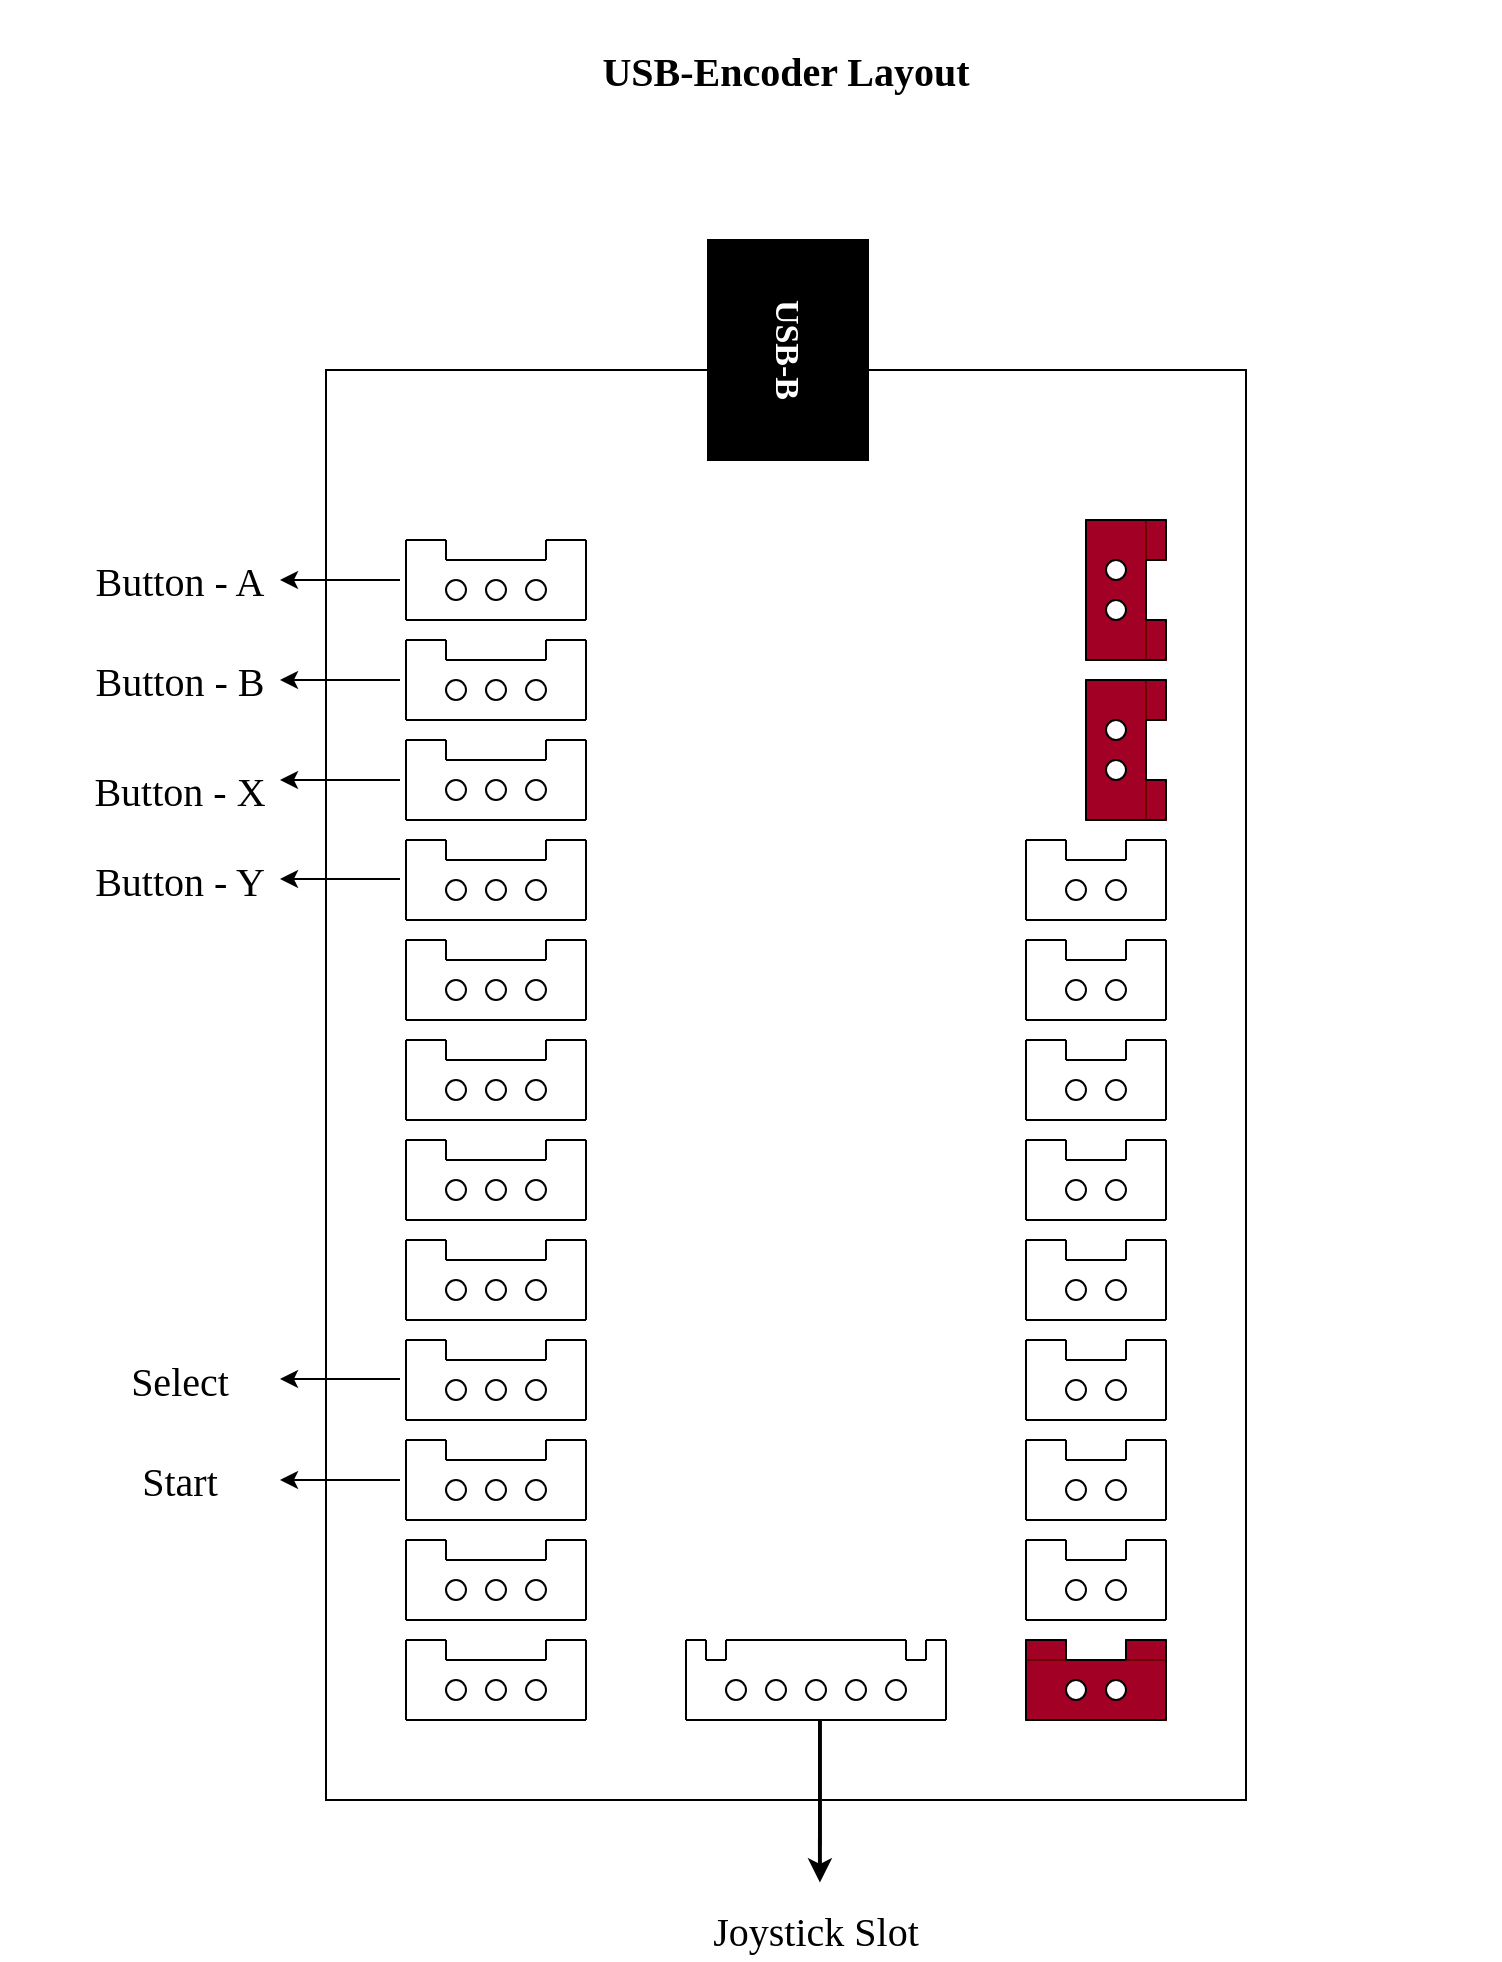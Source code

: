<mxfile version="28.1.1">
  <diagram name="Page-1" id="zWhXpKK_r-Z8M6l7Udmz">
    <mxGraphModel dx="1013" dy="594" grid="1" gridSize="10" guides="1" tooltips="1" connect="1" arrows="1" fold="1" page="1" pageScale="1" pageWidth="827" pageHeight="1169" math="0" shadow="0" adaptiveColors="simple">
      <root>
        <mxCell id="0" />
        <mxCell id="1" parent="0" />
        <mxCell id="XweZ4Oe21oGHiwXUeN7P-1" value="" style="rounded=0;whiteSpace=wrap;html=1;fillColor=none;" parent="1" vertex="1">
          <mxGeometry x="183" y="235" width="460" height="715" as="geometry" />
        </mxCell>
        <mxCell id="eplZzicgOQm__7bpvk1a-55" value="" style="group;movable=0;resizable=0;rotatable=0;deletable=0;editable=0;locked=1;connectable=0;" parent="1" vertex="1" connectable="0">
          <mxGeometry x="20" y="395" width="750" height="380" as="geometry" />
        </mxCell>
        <mxCell id="eplZzicgOQm__7bpvk1a-56" value="&lt;font face=&quot;Times New Roman&quot; style=&quot;font-size: 20px;&quot;&gt;&lt;b&gt;USB-Encoder Layout&lt;/b&gt;&lt;/font&gt;" style="text;html=1;align=center;verticalAlign=middle;whiteSpace=wrap;rounded=0;" parent="1" vertex="1">
          <mxGeometry x="260" y="50" width="306" height="70" as="geometry" />
        </mxCell>
        <mxCell id="XweZ4Oe21oGHiwXUeN7P-26" value="" style="group" parent="1" vertex="1" connectable="0">
          <mxGeometry x="223" y="320" width="90" height="40" as="geometry" />
        </mxCell>
        <mxCell id="XweZ4Oe21oGHiwXUeN7P-15" value="" style="endArrow=none;html=1;rounded=0;" parent="XweZ4Oe21oGHiwXUeN7P-26" edge="1">
          <mxGeometry width="50" height="50" relative="1" as="geometry">
            <mxPoint y="40" as="sourcePoint" />
            <mxPoint as="targetPoint" />
          </mxGeometry>
        </mxCell>
        <mxCell id="XweZ4Oe21oGHiwXUeN7P-16" value="" style="endArrow=none;html=1;rounded=0;" parent="XweZ4Oe21oGHiwXUeN7P-26" edge="1">
          <mxGeometry width="50" height="50" relative="1" as="geometry">
            <mxPoint y="40" as="sourcePoint" />
            <mxPoint x="90" y="40" as="targetPoint" />
          </mxGeometry>
        </mxCell>
        <mxCell id="XweZ4Oe21oGHiwXUeN7P-17" value="" style="endArrow=none;html=1;rounded=0;" parent="XweZ4Oe21oGHiwXUeN7P-26" edge="1">
          <mxGeometry width="50" height="50" relative="1" as="geometry">
            <mxPoint x="90" y="40" as="sourcePoint" />
            <mxPoint x="90" as="targetPoint" />
          </mxGeometry>
        </mxCell>
        <mxCell id="XweZ4Oe21oGHiwXUeN7P-18" value="" style="endArrow=none;html=1;rounded=0;" parent="XweZ4Oe21oGHiwXUeN7P-26" edge="1">
          <mxGeometry width="50" height="50" relative="1" as="geometry">
            <mxPoint as="sourcePoint" />
            <mxPoint x="20" as="targetPoint" />
          </mxGeometry>
        </mxCell>
        <mxCell id="XweZ4Oe21oGHiwXUeN7P-19" value="" style="endArrow=none;html=1;rounded=0;" parent="XweZ4Oe21oGHiwXUeN7P-26" edge="1">
          <mxGeometry width="50" height="50" relative="1" as="geometry">
            <mxPoint x="70" as="sourcePoint" />
            <mxPoint x="90" as="targetPoint" />
          </mxGeometry>
        </mxCell>
        <mxCell id="XweZ4Oe21oGHiwXUeN7P-20" value="" style="endArrow=none;html=1;rounded=0;" parent="XweZ4Oe21oGHiwXUeN7P-26" edge="1">
          <mxGeometry width="50" height="50" relative="1" as="geometry">
            <mxPoint x="20" as="sourcePoint" />
            <mxPoint x="20" y="10" as="targetPoint" />
          </mxGeometry>
        </mxCell>
        <mxCell id="XweZ4Oe21oGHiwXUeN7P-21" value="" style="endArrow=none;html=1;rounded=0;" parent="XweZ4Oe21oGHiwXUeN7P-26" edge="1">
          <mxGeometry width="50" height="50" relative="1" as="geometry">
            <mxPoint x="70" as="sourcePoint" />
            <mxPoint x="70" y="10" as="targetPoint" />
          </mxGeometry>
        </mxCell>
        <mxCell id="XweZ4Oe21oGHiwXUeN7P-22" value="" style="endArrow=none;html=1;rounded=0;" parent="XweZ4Oe21oGHiwXUeN7P-26" edge="1">
          <mxGeometry width="50" height="50" relative="1" as="geometry">
            <mxPoint x="20" y="10" as="sourcePoint" />
            <mxPoint x="70" y="10" as="targetPoint" />
          </mxGeometry>
        </mxCell>
        <mxCell id="XweZ4Oe21oGHiwXUeN7P-23" value="" style="ellipse;whiteSpace=wrap;html=1;aspect=fixed;" parent="XweZ4Oe21oGHiwXUeN7P-26" vertex="1">
          <mxGeometry x="40" y="20" width="10" height="10" as="geometry" />
        </mxCell>
        <mxCell id="XweZ4Oe21oGHiwXUeN7P-24" value="" style="ellipse;whiteSpace=wrap;html=1;aspect=fixed;" parent="XweZ4Oe21oGHiwXUeN7P-26" vertex="1">
          <mxGeometry x="60" y="20" width="10" height="10" as="geometry" />
        </mxCell>
        <mxCell id="XweZ4Oe21oGHiwXUeN7P-25" value="" style="ellipse;whiteSpace=wrap;html=1;aspect=fixed;" parent="XweZ4Oe21oGHiwXUeN7P-26" vertex="1">
          <mxGeometry x="20" y="20" width="10" height="10" as="geometry" />
        </mxCell>
        <mxCell id="XweZ4Oe21oGHiwXUeN7P-27" value="" style="rounded=0;whiteSpace=wrap;html=1;fillColor=#000000;" parent="1" vertex="1">
          <mxGeometry x="374" y="170" width="80" height="110" as="geometry" />
        </mxCell>
        <mxCell id="XweZ4Oe21oGHiwXUeN7P-30" value="&lt;b&gt;&lt;font face=&quot;Times New Roman&quot; style=&quot;font-size: 17px; color: rgb(255, 255, 255);&quot;&gt;USB-B&lt;/font&gt;&lt;/b&gt;" style="text;html=1;align=center;verticalAlign=middle;whiteSpace=wrap;rounded=0;rotation=90;" parent="1" vertex="1">
          <mxGeometry x="383" y="210" width="60" height="30" as="geometry" />
        </mxCell>
        <mxCell id="XweZ4Oe21oGHiwXUeN7P-32" value="" style="group" parent="1" vertex="1" connectable="0">
          <mxGeometry x="223" y="370" width="90" height="40" as="geometry" />
        </mxCell>
        <mxCell id="XweZ4Oe21oGHiwXUeN7P-33" value="" style="endArrow=none;html=1;rounded=0;" parent="XweZ4Oe21oGHiwXUeN7P-32" edge="1">
          <mxGeometry width="50" height="50" relative="1" as="geometry">
            <mxPoint y="40" as="sourcePoint" />
            <mxPoint as="targetPoint" />
          </mxGeometry>
        </mxCell>
        <mxCell id="XweZ4Oe21oGHiwXUeN7P-34" value="" style="endArrow=none;html=1;rounded=0;" parent="XweZ4Oe21oGHiwXUeN7P-32" edge="1">
          <mxGeometry width="50" height="50" relative="1" as="geometry">
            <mxPoint y="40" as="sourcePoint" />
            <mxPoint x="90" y="40" as="targetPoint" />
          </mxGeometry>
        </mxCell>
        <mxCell id="XweZ4Oe21oGHiwXUeN7P-35" value="" style="endArrow=none;html=1;rounded=0;" parent="XweZ4Oe21oGHiwXUeN7P-32" edge="1">
          <mxGeometry width="50" height="50" relative="1" as="geometry">
            <mxPoint x="90" y="40" as="sourcePoint" />
            <mxPoint x="90" as="targetPoint" />
          </mxGeometry>
        </mxCell>
        <mxCell id="XweZ4Oe21oGHiwXUeN7P-36" value="" style="endArrow=none;html=1;rounded=0;" parent="XweZ4Oe21oGHiwXUeN7P-32" edge="1">
          <mxGeometry width="50" height="50" relative="1" as="geometry">
            <mxPoint as="sourcePoint" />
            <mxPoint x="20" as="targetPoint" />
          </mxGeometry>
        </mxCell>
        <mxCell id="XweZ4Oe21oGHiwXUeN7P-37" value="" style="endArrow=none;html=1;rounded=0;" parent="XweZ4Oe21oGHiwXUeN7P-32" edge="1">
          <mxGeometry width="50" height="50" relative="1" as="geometry">
            <mxPoint x="70" as="sourcePoint" />
            <mxPoint x="90" as="targetPoint" />
          </mxGeometry>
        </mxCell>
        <mxCell id="XweZ4Oe21oGHiwXUeN7P-38" value="" style="endArrow=none;html=1;rounded=0;" parent="XweZ4Oe21oGHiwXUeN7P-32" edge="1">
          <mxGeometry width="50" height="50" relative="1" as="geometry">
            <mxPoint x="20" as="sourcePoint" />
            <mxPoint x="20" y="10" as="targetPoint" />
          </mxGeometry>
        </mxCell>
        <mxCell id="XweZ4Oe21oGHiwXUeN7P-39" value="" style="endArrow=none;html=1;rounded=0;" parent="XweZ4Oe21oGHiwXUeN7P-32" edge="1">
          <mxGeometry width="50" height="50" relative="1" as="geometry">
            <mxPoint x="70" as="sourcePoint" />
            <mxPoint x="70" y="10" as="targetPoint" />
          </mxGeometry>
        </mxCell>
        <mxCell id="XweZ4Oe21oGHiwXUeN7P-40" value="" style="endArrow=none;html=1;rounded=0;" parent="XweZ4Oe21oGHiwXUeN7P-32" edge="1">
          <mxGeometry width="50" height="50" relative="1" as="geometry">
            <mxPoint x="20" y="10" as="sourcePoint" />
            <mxPoint x="70" y="10" as="targetPoint" />
          </mxGeometry>
        </mxCell>
        <mxCell id="XweZ4Oe21oGHiwXUeN7P-41" value="" style="ellipse;whiteSpace=wrap;html=1;aspect=fixed;" parent="XweZ4Oe21oGHiwXUeN7P-32" vertex="1">
          <mxGeometry x="40" y="20" width="10" height="10" as="geometry" />
        </mxCell>
        <mxCell id="XweZ4Oe21oGHiwXUeN7P-42" value="" style="ellipse;whiteSpace=wrap;html=1;aspect=fixed;" parent="XweZ4Oe21oGHiwXUeN7P-32" vertex="1">
          <mxGeometry x="60" y="20" width="10" height="10" as="geometry" />
        </mxCell>
        <mxCell id="XweZ4Oe21oGHiwXUeN7P-43" value="" style="ellipse;whiteSpace=wrap;html=1;aspect=fixed;" parent="XweZ4Oe21oGHiwXUeN7P-32" vertex="1">
          <mxGeometry x="20" y="20" width="10" height="10" as="geometry" />
        </mxCell>
        <mxCell id="XweZ4Oe21oGHiwXUeN7P-45" value="" style="group" parent="1" vertex="1" connectable="0">
          <mxGeometry x="223" y="420" width="90" height="40" as="geometry" />
        </mxCell>
        <mxCell id="XweZ4Oe21oGHiwXUeN7P-46" value="" style="endArrow=none;html=1;rounded=0;" parent="XweZ4Oe21oGHiwXUeN7P-45" edge="1">
          <mxGeometry width="50" height="50" relative="1" as="geometry">
            <mxPoint y="40" as="sourcePoint" />
            <mxPoint as="targetPoint" />
          </mxGeometry>
        </mxCell>
        <mxCell id="XweZ4Oe21oGHiwXUeN7P-47" value="" style="endArrow=none;html=1;rounded=0;" parent="XweZ4Oe21oGHiwXUeN7P-45" edge="1">
          <mxGeometry width="50" height="50" relative="1" as="geometry">
            <mxPoint y="40" as="sourcePoint" />
            <mxPoint x="90" y="40" as="targetPoint" />
          </mxGeometry>
        </mxCell>
        <mxCell id="XweZ4Oe21oGHiwXUeN7P-48" value="" style="endArrow=none;html=1;rounded=0;" parent="XweZ4Oe21oGHiwXUeN7P-45" edge="1">
          <mxGeometry width="50" height="50" relative="1" as="geometry">
            <mxPoint x="90" y="40" as="sourcePoint" />
            <mxPoint x="90" as="targetPoint" />
          </mxGeometry>
        </mxCell>
        <mxCell id="XweZ4Oe21oGHiwXUeN7P-49" value="" style="endArrow=none;html=1;rounded=0;" parent="XweZ4Oe21oGHiwXUeN7P-45" edge="1">
          <mxGeometry width="50" height="50" relative="1" as="geometry">
            <mxPoint as="sourcePoint" />
            <mxPoint x="20" as="targetPoint" />
          </mxGeometry>
        </mxCell>
        <mxCell id="XweZ4Oe21oGHiwXUeN7P-50" value="" style="endArrow=none;html=1;rounded=0;" parent="XweZ4Oe21oGHiwXUeN7P-45" edge="1">
          <mxGeometry width="50" height="50" relative="1" as="geometry">
            <mxPoint x="70" as="sourcePoint" />
            <mxPoint x="90" as="targetPoint" />
          </mxGeometry>
        </mxCell>
        <mxCell id="XweZ4Oe21oGHiwXUeN7P-51" value="" style="endArrow=none;html=1;rounded=0;" parent="XweZ4Oe21oGHiwXUeN7P-45" edge="1">
          <mxGeometry width="50" height="50" relative="1" as="geometry">
            <mxPoint x="20" as="sourcePoint" />
            <mxPoint x="20" y="10" as="targetPoint" />
          </mxGeometry>
        </mxCell>
        <mxCell id="XweZ4Oe21oGHiwXUeN7P-52" value="" style="endArrow=none;html=1;rounded=0;" parent="XweZ4Oe21oGHiwXUeN7P-45" edge="1">
          <mxGeometry width="50" height="50" relative="1" as="geometry">
            <mxPoint x="70" as="sourcePoint" />
            <mxPoint x="70" y="10" as="targetPoint" />
          </mxGeometry>
        </mxCell>
        <mxCell id="XweZ4Oe21oGHiwXUeN7P-53" value="" style="endArrow=none;html=1;rounded=0;" parent="XweZ4Oe21oGHiwXUeN7P-45" edge="1">
          <mxGeometry width="50" height="50" relative="1" as="geometry">
            <mxPoint x="20" y="10" as="sourcePoint" />
            <mxPoint x="70" y="10" as="targetPoint" />
          </mxGeometry>
        </mxCell>
        <mxCell id="XweZ4Oe21oGHiwXUeN7P-54" value="" style="ellipse;whiteSpace=wrap;html=1;aspect=fixed;" parent="XweZ4Oe21oGHiwXUeN7P-45" vertex="1">
          <mxGeometry x="40" y="20" width="10" height="10" as="geometry" />
        </mxCell>
        <mxCell id="XweZ4Oe21oGHiwXUeN7P-55" value="" style="ellipse;whiteSpace=wrap;html=1;aspect=fixed;" parent="XweZ4Oe21oGHiwXUeN7P-45" vertex="1">
          <mxGeometry x="60" y="20" width="10" height="10" as="geometry" />
        </mxCell>
        <mxCell id="XweZ4Oe21oGHiwXUeN7P-56" value="" style="ellipse;whiteSpace=wrap;html=1;aspect=fixed;" parent="XweZ4Oe21oGHiwXUeN7P-45" vertex="1">
          <mxGeometry x="20" y="20" width="10" height="10" as="geometry" />
        </mxCell>
        <mxCell id="XweZ4Oe21oGHiwXUeN7P-57" value="" style="group" parent="1" vertex="1" connectable="0">
          <mxGeometry x="223" y="470" width="90" height="40" as="geometry" />
        </mxCell>
        <mxCell id="XweZ4Oe21oGHiwXUeN7P-58" value="" style="endArrow=none;html=1;rounded=0;" parent="XweZ4Oe21oGHiwXUeN7P-57" edge="1">
          <mxGeometry width="50" height="50" relative="1" as="geometry">
            <mxPoint y="40" as="sourcePoint" />
            <mxPoint as="targetPoint" />
          </mxGeometry>
        </mxCell>
        <mxCell id="XweZ4Oe21oGHiwXUeN7P-59" value="" style="endArrow=none;html=1;rounded=0;" parent="XweZ4Oe21oGHiwXUeN7P-57" edge="1">
          <mxGeometry width="50" height="50" relative="1" as="geometry">
            <mxPoint y="40" as="sourcePoint" />
            <mxPoint x="90" y="40" as="targetPoint" />
          </mxGeometry>
        </mxCell>
        <mxCell id="XweZ4Oe21oGHiwXUeN7P-60" value="" style="endArrow=none;html=1;rounded=0;" parent="XweZ4Oe21oGHiwXUeN7P-57" edge="1">
          <mxGeometry width="50" height="50" relative="1" as="geometry">
            <mxPoint x="90" y="40" as="sourcePoint" />
            <mxPoint x="90" as="targetPoint" />
          </mxGeometry>
        </mxCell>
        <mxCell id="XweZ4Oe21oGHiwXUeN7P-61" value="" style="endArrow=none;html=1;rounded=0;" parent="XweZ4Oe21oGHiwXUeN7P-57" edge="1">
          <mxGeometry width="50" height="50" relative="1" as="geometry">
            <mxPoint as="sourcePoint" />
            <mxPoint x="20" as="targetPoint" />
          </mxGeometry>
        </mxCell>
        <mxCell id="XweZ4Oe21oGHiwXUeN7P-62" value="" style="endArrow=none;html=1;rounded=0;" parent="XweZ4Oe21oGHiwXUeN7P-57" edge="1">
          <mxGeometry width="50" height="50" relative="1" as="geometry">
            <mxPoint x="70" as="sourcePoint" />
            <mxPoint x="90" as="targetPoint" />
          </mxGeometry>
        </mxCell>
        <mxCell id="XweZ4Oe21oGHiwXUeN7P-63" value="" style="endArrow=none;html=1;rounded=0;" parent="XweZ4Oe21oGHiwXUeN7P-57" edge="1">
          <mxGeometry width="50" height="50" relative="1" as="geometry">
            <mxPoint x="20" as="sourcePoint" />
            <mxPoint x="20" y="10" as="targetPoint" />
          </mxGeometry>
        </mxCell>
        <mxCell id="XweZ4Oe21oGHiwXUeN7P-64" value="" style="endArrow=none;html=1;rounded=0;" parent="XweZ4Oe21oGHiwXUeN7P-57" edge="1">
          <mxGeometry width="50" height="50" relative="1" as="geometry">
            <mxPoint x="70" as="sourcePoint" />
            <mxPoint x="70" y="10" as="targetPoint" />
          </mxGeometry>
        </mxCell>
        <mxCell id="XweZ4Oe21oGHiwXUeN7P-65" value="" style="endArrow=none;html=1;rounded=0;" parent="XweZ4Oe21oGHiwXUeN7P-57" edge="1">
          <mxGeometry width="50" height="50" relative="1" as="geometry">
            <mxPoint x="20" y="10" as="sourcePoint" />
            <mxPoint x="70" y="10" as="targetPoint" />
          </mxGeometry>
        </mxCell>
        <mxCell id="XweZ4Oe21oGHiwXUeN7P-66" value="" style="ellipse;whiteSpace=wrap;html=1;aspect=fixed;" parent="XweZ4Oe21oGHiwXUeN7P-57" vertex="1">
          <mxGeometry x="40" y="20" width="10" height="10" as="geometry" />
        </mxCell>
        <mxCell id="XweZ4Oe21oGHiwXUeN7P-67" value="" style="ellipse;whiteSpace=wrap;html=1;aspect=fixed;" parent="XweZ4Oe21oGHiwXUeN7P-57" vertex="1">
          <mxGeometry x="60" y="20" width="10" height="10" as="geometry" />
        </mxCell>
        <mxCell id="XweZ4Oe21oGHiwXUeN7P-68" value="" style="ellipse;whiteSpace=wrap;html=1;aspect=fixed;" parent="XweZ4Oe21oGHiwXUeN7P-57" vertex="1">
          <mxGeometry x="20" y="20" width="10" height="10" as="geometry" />
        </mxCell>
        <mxCell id="XweZ4Oe21oGHiwXUeN7P-69" value="" style="group" parent="1" vertex="1" connectable="0">
          <mxGeometry x="223" y="520" width="90" height="40" as="geometry" />
        </mxCell>
        <mxCell id="XweZ4Oe21oGHiwXUeN7P-70" value="" style="endArrow=none;html=1;rounded=0;" parent="XweZ4Oe21oGHiwXUeN7P-69" edge="1">
          <mxGeometry width="50" height="50" relative="1" as="geometry">
            <mxPoint y="40" as="sourcePoint" />
            <mxPoint as="targetPoint" />
          </mxGeometry>
        </mxCell>
        <mxCell id="XweZ4Oe21oGHiwXUeN7P-71" value="" style="endArrow=none;html=1;rounded=0;" parent="XweZ4Oe21oGHiwXUeN7P-69" edge="1">
          <mxGeometry width="50" height="50" relative="1" as="geometry">
            <mxPoint y="40" as="sourcePoint" />
            <mxPoint x="90" y="40" as="targetPoint" />
          </mxGeometry>
        </mxCell>
        <mxCell id="XweZ4Oe21oGHiwXUeN7P-72" value="" style="endArrow=none;html=1;rounded=0;" parent="XweZ4Oe21oGHiwXUeN7P-69" edge="1">
          <mxGeometry width="50" height="50" relative="1" as="geometry">
            <mxPoint x="90" y="40" as="sourcePoint" />
            <mxPoint x="90" as="targetPoint" />
          </mxGeometry>
        </mxCell>
        <mxCell id="XweZ4Oe21oGHiwXUeN7P-73" value="" style="endArrow=none;html=1;rounded=0;" parent="XweZ4Oe21oGHiwXUeN7P-69" edge="1">
          <mxGeometry width="50" height="50" relative="1" as="geometry">
            <mxPoint as="sourcePoint" />
            <mxPoint x="20" as="targetPoint" />
          </mxGeometry>
        </mxCell>
        <mxCell id="XweZ4Oe21oGHiwXUeN7P-74" value="" style="endArrow=none;html=1;rounded=0;" parent="XweZ4Oe21oGHiwXUeN7P-69" edge="1">
          <mxGeometry width="50" height="50" relative="1" as="geometry">
            <mxPoint x="70" as="sourcePoint" />
            <mxPoint x="90" as="targetPoint" />
          </mxGeometry>
        </mxCell>
        <mxCell id="XweZ4Oe21oGHiwXUeN7P-75" value="" style="endArrow=none;html=1;rounded=0;" parent="XweZ4Oe21oGHiwXUeN7P-69" edge="1">
          <mxGeometry width="50" height="50" relative="1" as="geometry">
            <mxPoint x="20" as="sourcePoint" />
            <mxPoint x="20" y="10" as="targetPoint" />
          </mxGeometry>
        </mxCell>
        <mxCell id="XweZ4Oe21oGHiwXUeN7P-76" value="" style="endArrow=none;html=1;rounded=0;" parent="XweZ4Oe21oGHiwXUeN7P-69" edge="1">
          <mxGeometry width="50" height="50" relative="1" as="geometry">
            <mxPoint x="70" as="sourcePoint" />
            <mxPoint x="70" y="10" as="targetPoint" />
          </mxGeometry>
        </mxCell>
        <mxCell id="XweZ4Oe21oGHiwXUeN7P-77" value="" style="endArrow=none;html=1;rounded=0;" parent="XweZ4Oe21oGHiwXUeN7P-69" edge="1">
          <mxGeometry width="50" height="50" relative="1" as="geometry">
            <mxPoint x="20" y="10" as="sourcePoint" />
            <mxPoint x="70" y="10" as="targetPoint" />
          </mxGeometry>
        </mxCell>
        <mxCell id="XweZ4Oe21oGHiwXUeN7P-78" value="" style="ellipse;whiteSpace=wrap;html=1;aspect=fixed;" parent="XweZ4Oe21oGHiwXUeN7P-69" vertex="1">
          <mxGeometry x="40" y="20" width="10" height="10" as="geometry" />
        </mxCell>
        <mxCell id="XweZ4Oe21oGHiwXUeN7P-79" value="" style="ellipse;whiteSpace=wrap;html=1;aspect=fixed;" parent="XweZ4Oe21oGHiwXUeN7P-69" vertex="1">
          <mxGeometry x="60" y="20" width="10" height="10" as="geometry" />
        </mxCell>
        <mxCell id="XweZ4Oe21oGHiwXUeN7P-80" value="" style="ellipse;whiteSpace=wrap;html=1;aspect=fixed;" parent="XweZ4Oe21oGHiwXUeN7P-69" vertex="1">
          <mxGeometry x="20" y="20" width="10" height="10" as="geometry" />
        </mxCell>
        <mxCell id="XweZ4Oe21oGHiwXUeN7P-81" value="" style="group" parent="1" vertex="1" connectable="0">
          <mxGeometry x="223" y="570" width="90" height="40" as="geometry" />
        </mxCell>
        <mxCell id="XweZ4Oe21oGHiwXUeN7P-82" value="" style="endArrow=none;html=1;rounded=0;" parent="XweZ4Oe21oGHiwXUeN7P-81" edge="1">
          <mxGeometry width="50" height="50" relative="1" as="geometry">
            <mxPoint y="40" as="sourcePoint" />
            <mxPoint as="targetPoint" />
          </mxGeometry>
        </mxCell>
        <mxCell id="XweZ4Oe21oGHiwXUeN7P-83" value="" style="endArrow=none;html=1;rounded=0;" parent="XweZ4Oe21oGHiwXUeN7P-81" edge="1">
          <mxGeometry width="50" height="50" relative="1" as="geometry">
            <mxPoint y="40" as="sourcePoint" />
            <mxPoint x="90" y="40" as="targetPoint" />
          </mxGeometry>
        </mxCell>
        <mxCell id="XweZ4Oe21oGHiwXUeN7P-84" value="" style="endArrow=none;html=1;rounded=0;" parent="XweZ4Oe21oGHiwXUeN7P-81" edge="1">
          <mxGeometry width="50" height="50" relative="1" as="geometry">
            <mxPoint x="90" y="40" as="sourcePoint" />
            <mxPoint x="90" as="targetPoint" />
          </mxGeometry>
        </mxCell>
        <mxCell id="XweZ4Oe21oGHiwXUeN7P-85" value="" style="endArrow=none;html=1;rounded=0;" parent="XweZ4Oe21oGHiwXUeN7P-81" edge="1">
          <mxGeometry width="50" height="50" relative="1" as="geometry">
            <mxPoint as="sourcePoint" />
            <mxPoint x="20" as="targetPoint" />
          </mxGeometry>
        </mxCell>
        <mxCell id="XweZ4Oe21oGHiwXUeN7P-86" value="" style="endArrow=none;html=1;rounded=0;" parent="XweZ4Oe21oGHiwXUeN7P-81" edge="1">
          <mxGeometry width="50" height="50" relative="1" as="geometry">
            <mxPoint x="70" as="sourcePoint" />
            <mxPoint x="90" as="targetPoint" />
          </mxGeometry>
        </mxCell>
        <mxCell id="XweZ4Oe21oGHiwXUeN7P-87" value="" style="endArrow=none;html=1;rounded=0;" parent="XweZ4Oe21oGHiwXUeN7P-81" edge="1">
          <mxGeometry width="50" height="50" relative="1" as="geometry">
            <mxPoint x="20" as="sourcePoint" />
            <mxPoint x="20" y="10" as="targetPoint" />
          </mxGeometry>
        </mxCell>
        <mxCell id="XweZ4Oe21oGHiwXUeN7P-88" value="" style="endArrow=none;html=1;rounded=0;" parent="XweZ4Oe21oGHiwXUeN7P-81" edge="1">
          <mxGeometry width="50" height="50" relative="1" as="geometry">
            <mxPoint x="70" as="sourcePoint" />
            <mxPoint x="70" y="10" as="targetPoint" />
          </mxGeometry>
        </mxCell>
        <mxCell id="XweZ4Oe21oGHiwXUeN7P-89" value="" style="endArrow=none;html=1;rounded=0;" parent="XweZ4Oe21oGHiwXUeN7P-81" edge="1">
          <mxGeometry width="50" height="50" relative="1" as="geometry">
            <mxPoint x="20" y="10" as="sourcePoint" />
            <mxPoint x="70" y="10" as="targetPoint" />
          </mxGeometry>
        </mxCell>
        <mxCell id="XweZ4Oe21oGHiwXUeN7P-90" value="" style="ellipse;whiteSpace=wrap;html=1;aspect=fixed;" parent="XweZ4Oe21oGHiwXUeN7P-81" vertex="1">
          <mxGeometry x="40" y="20" width="10" height="10" as="geometry" />
        </mxCell>
        <mxCell id="XweZ4Oe21oGHiwXUeN7P-91" value="" style="ellipse;whiteSpace=wrap;html=1;aspect=fixed;" parent="XweZ4Oe21oGHiwXUeN7P-81" vertex="1">
          <mxGeometry x="60" y="20" width="10" height="10" as="geometry" />
        </mxCell>
        <mxCell id="XweZ4Oe21oGHiwXUeN7P-92" value="" style="ellipse;whiteSpace=wrap;html=1;aspect=fixed;" parent="XweZ4Oe21oGHiwXUeN7P-81" vertex="1">
          <mxGeometry x="20" y="20" width="10" height="10" as="geometry" />
        </mxCell>
        <mxCell id="XweZ4Oe21oGHiwXUeN7P-93" value="" style="group" parent="1" vertex="1" connectable="0">
          <mxGeometry x="223" y="620" width="90" height="40" as="geometry" />
        </mxCell>
        <mxCell id="XweZ4Oe21oGHiwXUeN7P-94" value="" style="endArrow=none;html=1;rounded=0;" parent="XweZ4Oe21oGHiwXUeN7P-93" edge="1">
          <mxGeometry width="50" height="50" relative="1" as="geometry">
            <mxPoint y="40" as="sourcePoint" />
            <mxPoint as="targetPoint" />
          </mxGeometry>
        </mxCell>
        <mxCell id="XweZ4Oe21oGHiwXUeN7P-95" value="" style="endArrow=none;html=1;rounded=0;" parent="XweZ4Oe21oGHiwXUeN7P-93" edge="1">
          <mxGeometry width="50" height="50" relative="1" as="geometry">
            <mxPoint y="40" as="sourcePoint" />
            <mxPoint x="90" y="40" as="targetPoint" />
          </mxGeometry>
        </mxCell>
        <mxCell id="XweZ4Oe21oGHiwXUeN7P-96" value="" style="endArrow=none;html=1;rounded=0;" parent="XweZ4Oe21oGHiwXUeN7P-93" edge="1">
          <mxGeometry width="50" height="50" relative="1" as="geometry">
            <mxPoint x="90" y="40" as="sourcePoint" />
            <mxPoint x="90" as="targetPoint" />
          </mxGeometry>
        </mxCell>
        <mxCell id="XweZ4Oe21oGHiwXUeN7P-97" value="" style="endArrow=none;html=1;rounded=0;" parent="XweZ4Oe21oGHiwXUeN7P-93" edge="1">
          <mxGeometry width="50" height="50" relative="1" as="geometry">
            <mxPoint as="sourcePoint" />
            <mxPoint x="20" as="targetPoint" />
          </mxGeometry>
        </mxCell>
        <mxCell id="XweZ4Oe21oGHiwXUeN7P-98" value="" style="endArrow=none;html=1;rounded=0;" parent="XweZ4Oe21oGHiwXUeN7P-93" edge="1">
          <mxGeometry width="50" height="50" relative="1" as="geometry">
            <mxPoint x="70" as="sourcePoint" />
            <mxPoint x="90" as="targetPoint" />
          </mxGeometry>
        </mxCell>
        <mxCell id="XweZ4Oe21oGHiwXUeN7P-99" value="" style="endArrow=none;html=1;rounded=0;" parent="XweZ4Oe21oGHiwXUeN7P-93" edge="1">
          <mxGeometry width="50" height="50" relative="1" as="geometry">
            <mxPoint x="20" as="sourcePoint" />
            <mxPoint x="20" y="10" as="targetPoint" />
          </mxGeometry>
        </mxCell>
        <mxCell id="XweZ4Oe21oGHiwXUeN7P-100" value="" style="endArrow=none;html=1;rounded=0;" parent="XweZ4Oe21oGHiwXUeN7P-93" edge="1">
          <mxGeometry width="50" height="50" relative="1" as="geometry">
            <mxPoint x="70" as="sourcePoint" />
            <mxPoint x="70" y="10" as="targetPoint" />
          </mxGeometry>
        </mxCell>
        <mxCell id="XweZ4Oe21oGHiwXUeN7P-101" value="" style="endArrow=none;html=1;rounded=0;" parent="XweZ4Oe21oGHiwXUeN7P-93" edge="1">
          <mxGeometry width="50" height="50" relative="1" as="geometry">
            <mxPoint x="20" y="10" as="sourcePoint" />
            <mxPoint x="70" y="10" as="targetPoint" />
          </mxGeometry>
        </mxCell>
        <mxCell id="XweZ4Oe21oGHiwXUeN7P-102" value="" style="ellipse;whiteSpace=wrap;html=1;aspect=fixed;" parent="XweZ4Oe21oGHiwXUeN7P-93" vertex="1">
          <mxGeometry x="40" y="20" width="10" height="10" as="geometry" />
        </mxCell>
        <mxCell id="XweZ4Oe21oGHiwXUeN7P-103" value="" style="ellipse;whiteSpace=wrap;html=1;aspect=fixed;" parent="XweZ4Oe21oGHiwXUeN7P-93" vertex="1">
          <mxGeometry x="60" y="20" width="10" height="10" as="geometry" />
        </mxCell>
        <mxCell id="XweZ4Oe21oGHiwXUeN7P-104" value="" style="ellipse;whiteSpace=wrap;html=1;aspect=fixed;" parent="XweZ4Oe21oGHiwXUeN7P-93" vertex="1">
          <mxGeometry x="20" y="20" width="10" height="10" as="geometry" />
        </mxCell>
        <mxCell id="XweZ4Oe21oGHiwXUeN7P-144" value="" style="group" parent="1" vertex="1" connectable="0">
          <mxGeometry x="223" y="670" width="90" height="40" as="geometry" />
        </mxCell>
        <mxCell id="XweZ4Oe21oGHiwXUeN7P-145" value="" style="endArrow=none;html=1;rounded=0;" parent="XweZ4Oe21oGHiwXUeN7P-144" edge="1">
          <mxGeometry width="50" height="50" relative="1" as="geometry">
            <mxPoint y="40" as="sourcePoint" />
            <mxPoint as="targetPoint" />
          </mxGeometry>
        </mxCell>
        <mxCell id="XweZ4Oe21oGHiwXUeN7P-146" value="" style="endArrow=none;html=1;rounded=0;" parent="XweZ4Oe21oGHiwXUeN7P-144" edge="1">
          <mxGeometry width="50" height="50" relative="1" as="geometry">
            <mxPoint y="40" as="sourcePoint" />
            <mxPoint x="90" y="40" as="targetPoint" />
          </mxGeometry>
        </mxCell>
        <mxCell id="XweZ4Oe21oGHiwXUeN7P-147" value="" style="endArrow=none;html=1;rounded=0;" parent="XweZ4Oe21oGHiwXUeN7P-144" edge="1">
          <mxGeometry width="50" height="50" relative="1" as="geometry">
            <mxPoint x="90" y="40" as="sourcePoint" />
            <mxPoint x="90" as="targetPoint" />
          </mxGeometry>
        </mxCell>
        <mxCell id="XweZ4Oe21oGHiwXUeN7P-148" value="" style="endArrow=none;html=1;rounded=0;" parent="XweZ4Oe21oGHiwXUeN7P-144" edge="1">
          <mxGeometry width="50" height="50" relative="1" as="geometry">
            <mxPoint as="sourcePoint" />
            <mxPoint x="20" as="targetPoint" />
          </mxGeometry>
        </mxCell>
        <mxCell id="XweZ4Oe21oGHiwXUeN7P-149" value="" style="endArrow=none;html=1;rounded=0;" parent="XweZ4Oe21oGHiwXUeN7P-144" edge="1">
          <mxGeometry width="50" height="50" relative="1" as="geometry">
            <mxPoint x="70" as="sourcePoint" />
            <mxPoint x="90" as="targetPoint" />
          </mxGeometry>
        </mxCell>
        <mxCell id="XweZ4Oe21oGHiwXUeN7P-150" value="" style="endArrow=none;html=1;rounded=0;" parent="XweZ4Oe21oGHiwXUeN7P-144" edge="1">
          <mxGeometry width="50" height="50" relative="1" as="geometry">
            <mxPoint x="20" as="sourcePoint" />
            <mxPoint x="20" y="10" as="targetPoint" />
          </mxGeometry>
        </mxCell>
        <mxCell id="XweZ4Oe21oGHiwXUeN7P-151" value="" style="endArrow=none;html=1;rounded=0;" parent="XweZ4Oe21oGHiwXUeN7P-144" edge="1">
          <mxGeometry width="50" height="50" relative="1" as="geometry">
            <mxPoint x="70" as="sourcePoint" />
            <mxPoint x="70" y="10" as="targetPoint" />
          </mxGeometry>
        </mxCell>
        <mxCell id="XweZ4Oe21oGHiwXUeN7P-152" value="" style="endArrow=none;html=1;rounded=0;" parent="XweZ4Oe21oGHiwXUeN7P-144" edge="1">
          <mxGeometry width="50" height="50" relative="1" as="geometry">
            <mxPoint x="20" y="10" as="sourcePoint" />
            <mxPoint x="70" y="10" as="targetPoint" />
          </mxGeometry>
        </mxCell>
        <mxCell id="XweZ4Oe21oGHiwXUeN7P-153" value="" style="ellipse;whiteSpace=wrap;html=1;aspect=fixed;" parent="XweZ4Oe21oGHiwXUeN7P-144" vertex="1">
          <mxGeometry x="40" y="20" width="10" height="10" as="geometry" />
        </mxCell>
        <mxCell id="XweZ4Oe21oGHiwXUeN7P-154" value="" style="ellipse;whiteSpace=wrap;html=1;aspect=fixed;" parent="XweZ4Oe21oGHiwXUeN7P-144" vertex="1">
          <mxGeometry x="60" y="20" width="10" height="10" as="geometry" />
        </mxCell>
        <mxCell id="XweZ4Oe21oGHiwXUeN7P-155" value="" style="ellipse;whiteSpace=wrap;html=1;aspect=fixed;" parent="XweZ4Oe21oGHiwXUeN7P-144" vertex="1">
          <mxGeometry x="20" y="20" width="10" height="10" as="geometry" />
        </mxCell>
        <mxCell id="XweZ4Oe21oGHiwXUeN7P-156" value="" style="group" parent="1" vertex="1" connectable="0">
          <mxGeometry x="223" y="720" width="90" height="40" as="geometry" />
        </mxCell>
        <mxCell id="XweZ4Oe21oGHiwXUeN7P-157" value="" style="endArrow=none;html=1;rounded=0;" parent="XweZ4Oe21oGHiwXUeN7P-156" edge="1">
          <mxGeometry width="50" height="50" relative="1" as="geometry">
            <mxPoint y="40" as="sourcePoint" />
            <mxPoint as="targetPoint" />
          </mxGeometry>
        </mxCell>
        <mxCell id="XweZ4Oe21oGHiwXUeN7P-158" value="" style="endArrow=none;html=1;rounded=0;" parent="XweZ4Oe21oGHiwXUeN7P-156" edge="1">
          <mxGeometry width="50" height="50" relative="1" as="geometry">
            <mxPoint y="40" as="sourcePoint" />
            <mxPoint x="90" y="40" as="targetPoint" />
          </mxGeometry>
        </mxCell>
        <mxCell id="XweZ4Oe21oGHiwXUeN7P-159" value="" style="endArrow=none;html=1;rounded=0;" parent="XweZ4Oe21oGHiwXUeN7P-156" edge="1">
          <mxGeometry width="50" height="50" relative="1" as="geometry">
            <mxPoint x="90" y="40" as="sourcePoint" />
            <mxPoint x="90" as="targetPoint" />
          </mxGeometry>
        </mxCell>
        <mxCell id="XweZ4Oe21oGHiwXUeN7P-160" value="" style="endArrow=none;html=1;rounded=0;" parent="XweZ4Oe21oGHiwXUeN7P-156" edge="1">
          <mxGeometry width="50" height="50" relative="1" as="geometry">
            <mxPoint as="sourcePoint" />
            <mxPoint x="20" as="targetPoint" />
          </mxGeometry>
        </mxCell>
        <mxCell id="XweZ4Oe21oGHiwXUeN7P-161" value="" style="endArrow=none;html=1;rounded=0;" parent="XweZ4Oe21oGHiwXUeN7P-156" edge="1">
          <mxGeometry width="50" height="50" relative="1" as="geometry">
            <mxPoint x="70" as="sourcePoint" />
            <mxPoint x="90" as="targetPoint" />
          </mxGeometry>
        </mxCell>
        <mxCell id="XweZ4Oe21oGHiwXUeN7P-162" value="" style="endArrow=none;html=1;rounded=0;" parent="XweZ4Oe21oGHiwXUeN7P-156" edge="1">
          <mxGeometry width="50" height="50" relative="1" as="geometry">
            <mxPoint x="20" as="sourcePoint" />
            <mxPoint x="20" y="10" as="targetPoint" />
          </mxGeometry>
        </mxCell>
        <mxCell id="XweZ4Oe21oGHiwXUeN7P-163" value="" style="endArrow=none;html=1;rounded=0;" parent="XweZ4Oe21oGHiwXUeN7P-156" edge="1">
          <mxGeometry width="50" height="50" relative="1" as="geometry">
            <mxPoint x="70" as="sourcePoint" />
            <mxPoint x="70" y="10" as="targetPoint" />
          </mxGeometry>
        </mxCell>
        <mxCell id="XweZ4Oe21oGHiwXUeN7P-164" value="" style="endArrow=none;html=1;rounded=0;" parent="XweZ4Oe21oGHiwXUeN7P-156" edge="1">
          <mxGeometry width="50" height="50" relative="1" as="geometry">
            <mxPoint x="20" y="10" as="sourcePoint" />
            <mxPoint x="70" y="10" as="targetPoint" />
          </mxGeometry>
        </mxCell>
        <mxCell id="XweZ4Oe21oGHiwXUeN7P-165" value="" style="ellipse;whiteSpace=wrap;html=1;aspect=fixed;" parent="XweZ4Oe21oGHiwXUeN7P-156" vertex="1">
          <mxGeometry x="40" y="20" width="10" height="10" as="geometry" />
        </mxCell>
        <mxCell id="XweZ4Oe21oGHiwXUeN7P-166" value="" style="ellipse;whiteSpace=wrap;html=1;aspect=fixed;" parent="XweZ4Oe21oGHiwXUeN7P-156" vertex="1">
          <mxGeometry x="60" y="20" width="10" height="10" as="geometry" />
        </mxCell>
        <mxCell id="XweZ4Oe21oGHiwXUeN7P-167" value="" style="ellipse;whiteSpace=wrap;html=1;aspect=fixed;" parent="XweZ4Oe21oGHiwXUeN7P-156" vertex="1">
          <mxGeometry x="20" y="20" width="10" height="10" as="geometry" />
        </mxCell>
        <mxCell id="XweZ4Oe21oGHiwXUeN7P-168" value="" style="group" parent="1" vertex="1" connectable="0">
          <mxGeometry x="223" y="770" width="90" height="40" as="geometry" />
        </mxCell>
        <mxCell id="XweZ4Oe21oGHiwXUeN7P-169" value="" style="endArrow=none;html=1;rounded=0;" parent="XweZ4Oe21oGHiwXUeN7P-168" edge="1">
          <mxGeometry width="50" height="50" relative="1" as="geometry">
            <mxPoint y="40" as="sourcePoint" />
            <mxPoint as="targetPoint" />
          </mxGeometry>
        </mxCell>
        <mxCell id="XweZ4Oe21oGHiwXUeN7P-170" value="" style="endArrow=none;html=1;rounded=0;" parent="XweZ4Oe21oGHiwXUeN7P-168" edge="1">
          <mxGeometry width="50" height="50" relative="1" as="geometry">
            <mxPoint y="40" as="sourcePoint" />
            <mxPoint x="90" y="40" as="targetPoint" />
          </mxGeometry>
        </mxCell>
        <mxCell id="XweZ4Oe21oGHiwXUeN7P-171" value="" style="endArrow=none;html=1;rounded=0;" parent="XweZ4Oe21oGHiwXUeN7P-168" edge="1">
          <mxGeometry width="50" height="50" relative="1" as="geometry">
            <mxPoint x="90" y="40" as="sourcePoint" />
            <mxPoint x="90" as="targetPoint" />
          </mxGeometry>
        </mxCell>
        <mxCell id="XweZ4Oe21oGHiwXUeN7P-172" value="" style="endArrow=none;html=1;rounded=0;" parent="XweZ4Oe21oGHiwXUeN7P-168" edge="1">
          <mxGeometry width="50" height="50" relative="1" as="geometry">
            <mxPoint as="sourcePoint" />
            <mxPoint x="20" as="targetPoint" />
          </mxGeometry>
        </mxCell>
        <mxCell id="XweZ4Oe21oGHiwXUeN7P-173" value="" style="endArrow=none;html=1;rounded=0;" parent="XweZ4Oe21oGHiwXUeN7P-168" edge="1">
          <mxGeometry width="50" height="50" relative="1" as="geometry">
            <mxPoint x="70" as="sourcePoint" />
            <mxPoint x="90" as="targetPoint" />
          </mxGeometry>
        </mxCell>
        <mxCell id="XweZ4Oe21oGHiwXUeN7P-174" value="" style="endArrow=none;html=1;rounded=0;" parent="XweZ4Oe21oGHiwXUeN7P-168" edge="1">
          <mxGeometry width="50" height="50" relative="1" as="geometry">
            <mxPoint x="20" as="sourcePoint" />
            <mxPoint x="20" y="10" as="targetPoint" />
          </mxGeometry>
        </mxCell>
        <mxCell id="XweZ4Oe21oGHiwXUeN7P-175" value="" style="endArrow=none;html=1;rounded=0;" parent="XweZ4Oe21oGHiwXUeN7P-168" edge="1">
          <mxGeometry width="50" height="50" relative="1" as="geometry">
            <mxPoint x="70" as="sourcePoint" />
            <mxPoint x="70" y="10" as="targetPoint" />
          </mxGeometry>
        </mxCell>
        <mxCell id="XweZ4Oe21oGHiwXUeN7P-176" value="" style="endArrow=none;html=1;rounded=0;" parent="XweZ4Oe21oGHiwXUeN7P-168" edge="1">
          <mxGeometry width="50" height="50" relative="1" as="geometry">
            <mxPoint x="20" y="10" as="sourcePoint" />
            <mxPoint x="70" y="10" as="targetPoint" />
          </mxGeometry>
        </mxCell>
        <mxCell id="XweZ4Oe21oGHiwXUeN7P-177" value="" style="ellipse;whiteSpace=wrap;html=1;aspect=fixed;" parent="XweZ4Oe21oGHiwXUeN7P-168" vertex="1">
          <mxGeometry x="40" y="20" width="10" height="10" as="geometry" />
        </mxCell>
        <mxCell id="XweZ4Oe21oGHiwXUeN7P-178" value="" style="ellipse;whiteSpace=wrap;html=1;aspect=fixed;" parent="XweZ4Oe21oGHiwXUeN7P-168" vertex="1">
          <mxGeometry x="60" y="20" width="10" height="10" as="geometry" />
        </mxCell>
        <mxCell id="XweZ4Oe21oGHiwXUeN7P-179" value="" style="ellipse;whiteSpace=wrap;html=1;aspect=fixed;" parent="XweZ4Oe21oGHiwXUeN7P-168" vertex="1">
          <mxGeometry x="20" y="20" width="10" height="10" as="geometry" />
        </mxCell>
        <mxCell id="XweZ4Oe21oGHiwXUeN7P-180" value="" style="group" parent="1" vertex="1" connectable="0">
          <mxGeometry x="223" y="820" width="90" height="40" as="geometry" />
        </mxCell>
        <mxCell id="XweZ4Oe21oGHiwXUeN7P-181" value="" style="endArrow=none;html=1;rounded=0;" parent="XweZ4Oe21oGHiwXUeN7P-180" edge="1">
          <mxGeometry width="50" height="50" relative="1" as="geometry">
            <mxPoint y="40" as="sourcePoint" />
            <mxPoint as="targetPoint" />
          </mxGeometry>
        </mxCell>
        <mxCell id="XweZ4Oe21oGHiwXUeN7P-182" value="" style="endArrow=none;html=1;rounded=0;" parent="XweZ4Oe21oGHiwXUeN7P-180" edge="1">
          <mxGeometry width="50" height="50" relative="1" as="geometry">
            <mxPoint y="40" as="sourcePoint" />
            <mxPoint x="90" y="40" as="targetPoint" />
          </mxGeometry>
        </mxCell>
        <mxCell id="XweZ4Oe21oGHiwXUeN7P-183" value="" style="endArrow=none;html=1;rounded=0;" parent="XweZ4Oe21oGHiwXUeN7P-180" edge="1">
          <mxGeometry width="50" height="50" relative="1" as="geometry">
            <mxPoint x="90" y="40" as="sourcePoint" />
            <mxPoint x="90" as="targetPoint" />
          </mxGeometry>
        </mxCell>
        <mxCell id="XweZ4Oe21oGHiwXUeN7P-184" value="" style="endArrow=none;html=1;rounded=0;" parent="XweZ4Oe21oGHiwXUeN7P-180" edge="1">
          <mxGeometry width="50" height="50" relative="1" as="geometry">
            <mxPoint as="sourcePoint" />
            <mxPoint x="20" as="targetPoint" />
          </mxGeometry>
        </mxCell>
        <mxCell id="XweZ4Oe21oGHiwXUeN7P-185" value="" style="endArrow=none;html=1;rounded=0;" parent="XweZ4Oe21oGHiwXUeN7P-180" edge="1">
          <mxGeometry width="50" height="50" relative="1" as="geometry">
            <mxPoint x="70" as="sourcePoint" />
            <mxPoint x="90" as="targetPoint" />
          </mxGeometry>
        </mxCell>
        <mxCell id="XweZ4Oe21oGHiwXUeN7P-186" value="" style="endArrow=none;html=1;rounded=0;" parent="XweZ4Oe21oGHiwXUeN7P-180" edge="1">
          <mxGeometry width="50" height="50" relative="1" as="geometry">
            <mxPoint x="20" as="sourcePoint" />
            <mxPoint x="20" y="10" as="targetPoint" />
          </mxGeometry>
        </mxCell>
        <mxCell id="XweZ4Oe21oGHiwXUeN7P-187" value="" style="endArrow=none;html=1;rounded=0;" parent="XweZ4Oe21oGHiwXUeN7P-180" edge="1">
          <mxGeometry width="50" height="50" relative="1" as="geometry">
            <mxPoint x="70" as="sourcePoint" />
            <mxPoint x="70" y="10" as="targetPoint" />
          </mxGeometry>
        </mxCell>
        <mxCell id="XweZ4Oe21oGHiwXUeN7P-188" value="" style="endArrow=none;html=1;rounded=0;" parent="XweZ4Oe21oGHiwXUeN7P-180" edge="1">
          <mxGeometry width="50" height="50" relative="1" as="geometry">
            <mxPoint x="20" y="10" as="sourcePoint" />
            <mxPoint x="70" y="10" as="targetPoint" />
          </mxGeometry>
        </mxCell>
        <mxCell id="XweZ4Oe21oGHiwXUeN7P-189" value="" style="ellipse;whiteSpace=wrap;html=1;aspect=fixed;" parent="XweZ4Oe21oGHiwXUeN7P-180" vertex="1">
          <mxGeometry x="40" y="20" width="10" height="10" as="geometry" />
        </mxCell>
        <mxCell id="XweZ4Oe21oGHiwXUeN7P-190" value="" style="ellipse;whiteSpace=wrap;html=1;aspect=fixed;" parent="XweZ4Oe21oGHiwXUeN7P-180" vertex="1">
          <mxGeometry x="60" y="20" width="10" height="10" as="geometry" />
        </mxCell>
        <mxCell id="XweZ4Oe21oGHiwXUeN7P-191" value="" style="ellipse;whiteSpace=wrap;html=1;aspect=fixed;" parent="XweZ4Oe21oGHiwXUeN7P-180" vertex="1">
          <mxGeometry x="20" y="20" width="10" height="10" as="geometry" />
        </mxCell>
        <mxCell id="XweZ4Oe21oGHiwXUeN7P-192" value="" style="group" parent="1" vertex="1" connectable="0">
          <mxGeometry x="223" y="870" width="90" height="40" as="geometry" />
        </mxCell>
        <mxCell id="XweZ4Oe21oGHiwXUeN7P-193" value="" style="endArrow=none;html=1;rounded=0;" parent="XweZ4Oe21oGHiwXUeN7P-192" edge="1">
          <mxGeometry width="50" height="50" relative="1" as="geometry">
            <mxPoint y="40" as="sourcePoint" />
            <mxPoint as="targetPoint" />
          </mxGeometry>
        </mxCell>
        <mxCell id="XweZ4Oe21oGHiwXUeN7P-194" value="" style="endArrow=none;html=1;rounded=0;" parent="XweZ4Oe21oGHiwXUeN7P-192" edge="1">
          <mxGeometry width="50" height="50" relative="1" as="geometry">
            <mxPoint y="40" as="sourcePoint" />
            <mxPoint x="90" y="40" as="targetPoint" />
          </mxGeometry>
        </mxCell>
        <mxCell id="XweZ4Oe21oGHiwXUeN7P-195" value="" style="endArrow=none;html=1;rounded=0;" parent="XweZ4Oe21oGHiwXUeN7P-192" edge="1">
          <mxGeometry width="50" height="50" relative="1" as="geometry">
            <mxPoint x="90" y="40" as="sourcePoint" />
            <mxPoint x="90" as="targetPoint" />
          </mxGeometry>
        </mxCell>
        <mxCell id="XweZ4Oe21oGHiwXUeN7P-196" value="" style="endArrow=none;html=1;rounded=0;" parent="XweZ4Oe21oGHiwXUeN7P-192" edge="1">
          <mxGeometry width="50" height="50" relative="1" as="geometry">
            <mxPoint as="sourcePoint" />
            <mxPoint x="20" as="targetPoint" />
          </mxGeometry>
        </mxCell>
        <mxCell id="XweZ4Oe21oGHiwXUeN7P-197" value="" style="endArrow=none;html=1;rounded=0;" parent="XweZ4Oe21oGHiwXUeN7P-192" edge="1">
          <mxGeometry width="50" height="50" relative="1" as="geometry">
            <mxPoint x="70" as="sourcePoint" />
            <mxPoint x="90" as="targetPoint" />
          </mxGeometry>
        </mxCell>
        <mxCell id="XweZ4Oe21oGHiwXUeN7P-198" value="" style="endArrow=none;html=1;rounded=0;" parent="XweZ4Oe21oGHiwXUeN7P-192" edge="1">
          <mxGeometry width="50" height="50" relative="1" as="geometry">
            <mxPoint x="20" as="sourcePoint" />
            <mxPoint x="20" y="10" as="targetPoint" />
          </mxGeometry>
        </mxCell>
        <mxCell id="XweZ4Oe21oGHiwXUeN7P-199" value="" style="endArrow=none;html=1;rounded=0;" parent="XweZ4Oe21oGHiwXUeN7P-192" edge="1">
          <mxGeometry width="50" height="50" relative="1" as="geometry">
            <mxPoint x="70" as="sourcePoint" />
            <mxPoint x="70" y="10" as="targetPoint" />
          </mxGeometry>
        </mxCell>
        <mxCell id="XweZ4Oe21oGHiwXUeN7P-200" value="" style="endArrow=none;html=1;rounded=0;" parent="XweZ4Oe21oGHiwXUeN7P-192" edge="1">
          <mxGeometry width="50" height="50" relative="1" as="geometry">
            <mxPoint x="20" y="10" as="sourcePoint" />
            <mxPoint x="70" y="10" as="targetPoint" />
          </mxGeometry>
        </mxCell>
        <mxCell id="XweZ4Oe21oGHiwXUeN7P-201" value="" style="ellipse;whiteSpace=wrap;html=1;aspect=fixed;" parent="XweZ4Oe21oGHiwXUeN7P-192" vertex="1">
          <mxGeometry x="40" y="20" width="10" height="10" as="geometry" />
        </mxCell>
        <mxCell id="XweZ4Oe21oGHiwXUeN7P-202" value="" style="ellipse;whiteSpace=wrap;html=1;aspect=fixed;" parent="XweZ4Oe21oGHiwXUeN7P-192" vertex="1">
          <mxGeometry x="60" y="20" width="10" height="10" as="geometry" />
        </mxCell>
        <mxCell id="XweZ4Oe21oGHiwXUeN7P-203" value="" style="ellipse;whiteSpace=wrap;html=1;aspect=fixed;" parent="XweZ4Oe21oGHiwXUeN7P-192" vertex="1">
          <mxGeometry x="20" y="20" width="10" height="10" as="geometry" />
        </mxCell>
        <mxCell id="XweZ4Oe21oGHiwXUeN7P-225" value="" style="group" parent="1" vertex="1" connectable="0">
          <mxGeometry x="363" y="870" width="130" height="40" as="geometry" />
        </mxCell>
        <mxCell id="XweZ4Oe21oGHiwXUeN7P-204" value="" style="endArrow=none;html=1;rounded=0;" parent="XweZ4Oe21oGHiwXUeN7P-225" edge="1">
          <mxGeometry width="50" height="50" relative="1" as="geometry">
            <mxPoint y="40" as="sourcePoint" />
            <mxPoint as="targetPoint" />
          </mxGeometry>
        </mxCell>
        <mxCell id="XweZ4Oe21oGHiwXUeN7P-205" value="" style="endArrow=none;html=1;rounded=0;" parent="XweZ4Oe21oGHiwXUeN7P-225" edge="1">
          <mxGeometry width="50" height="50" relative="1" as="geometry">
            <mxPoint y="40" as="sourcePoint" />
            <mxPoint x="130" y="40" as="targetPoint" />
          </mxGeometry>
        </mxCell>
        <mxCell id="XweZ4Oe21oGHiwXUeN7P-206" value="" style="endArrow=none;html=1;rounded=0;" parent="XweZ4Oe21oGHiwXUeN7P-225" edge="1">
          <mxGeometry width="50" height="50" relative="1" as="geometry">
            <mxPoint x="130" y="40" as="sourcePoint" />
            <mxPoint x="130" as="targetPoint" />
          </mxGeometry>
        </mxCell>
        <mxCell id="XweZ4Oe21oGHiwXUeN7P-207" value="" style="endArrow=none;html=1;rounded=0;" parent="XweZ4Oe21oGHiwXUeN7P-225" edge="1">
          <mxGeometry width="50" height="50" relative="1" as="geometry">
            <mxPoint as="sourcePoint" />
            <mxPoint x="10" as="targetPoint" />
          </mxGeometry>
        </mxCell>
        <mxCell id="XweZ4Oe21oGHiwXUeN7P-208" value="" style="endArrow=none;html=1;rounded=0;" parent="XweZ4Oe21oGHiwXUeN7P-225" edge="1">
          <mxGeometry width="50" height="50" relative="1" as="geometry">
            <mxPoint x="120" as="sourcePoint" />
            <mxPoint x="130" as="targetPoint" />
          </mxGeometry>
        </mxCell>
        <mxCell id="XweZ4Oe21oGHiwXUeN7P-209" value="" style="endArrow=none;html=1;rounded=0;" parent="XweZ4Oe21oGHiwXUeN7P-225" edge="1">
          <mxGeometry width="50" height="50" relative="1" as="geometry">
            <mxPoint x="10" as="sourcePoint" />
            <mxPoint x="10" y="10" as="targetPoint" />
          </mxGeometry>
        </mxCell>
        <mxCell id="XweZ4Oe21oGHiwXUeN7P-210" value="" style="endArrow=none;html=1;rounded=0;" parent="XweZ4Oe21oGHiwXUeN7P-225" edge="1">
          <mxGeometry width="50" height="50" relative="1" as="geometry">
            <mxPoint x="20" as="sourcePoint" />
            <mxPoint x="20" y="10" as="targetPoint" />
          </mxGeometry>
        </mxCell>
        <mxCell id="XweZ4Oe21oGHiwXUeN7P-211" value="" style="endArrow=none;html=1;rounded=0;" parent="XweZ4Oe21oGHiwXUeN7P-225" edge="1">
          <mxGeometry width="50" height="50" relative="1" as="geometry">
            <mxPoint x="10" y="10" as="sourcePoint" />
            <mxPoint x="20" y="10" as="targetPoint" />
          </mxGeometry>
        </mxCell>
        <mxCell id="XweZ4Oe21oGHiwXUeN7P-212" value="" style="ellipse;whiteSpace=wrap;html=1;aspect=fixed;" parent="XweZ4Oe21oGHiwXUeN7P-225" vertex="1">
          <mxGeometry x="40" y="20" width="10" height="10" as="geometry" />
        </mxCell>
        <mxCell id="XweZ4Oe21oGHiwXUeN7P-213" value="" style="ellipse;whiteSpace=wrap;html=1;aspect=fixed;" parent="XweZ4Oe21oGHiwXUeN7P-225" vertex="1">
          <mxGeometry x="60" y="20" width="10" height="10" as="geometry" />
        </mxCell>
        <mxCell id="XweZ4Oe21oGHiwXUeN7P-214" value="" style="ellipse;whiteSpace=wrap;html=1;aspect=fixed;" parent="XweZ4Oe21oGHiwXUeN7P-225" vertex="1">
          <mxGeometry x="20" y="20" width="10" height="10" as="geometry" />
        </mxCell>
        <mxCell id="XweZ4Oe21oGHiwXUeN7P-215" value="" style="ellipse;whiteSpace=wrap;html=1;aspect=fixed;" parent="XweZ4Oe21oGHiwXUeN7P-225" vertex="1">
          <mxGeometry x="80" y="20" width="10" height="10" as="geometry" />
        </mxCell>
        <mxCell id="XweZ4Oe21oGHiwXUeN7P-216" value="" style="ellipse;whiteSpace=wrap;html=1;aspect=fixed;" parent="XweZ4Oe21oGHiwXUeN7P-225" vertex="1">
          <mxGeometry x="100" y="20" width="10" height="10" as="geometry" />
        </mxCell>
        <mxCell id="XweZ4Oe21oGHiwXUeN7P-217" value="" style="endArrow=none;html=1;rounded=0;" parent="XweZ4Oe21oGHiwXUeN7P-225" edge="1">
          <mxGeometry width="50" height="50" relative="1" as="geometry">
            <mxPoint x="110" as="sourcePoint" />
            <mxPoint x="110" y="10" as="targetPoint" />
          </mxGeometry>
        </mxCell>
        <mxCell id="XweZ4Oe21oGHiwXUeN7P-218" value="" style="endArrow=none;html=1;rounded=0;" parent="XweZ4Oe21oGHiwXUeN7P-225" edge="1">
          <mxGeometry width="50" height="50" relative="1" as="geometry">
            <mxPoint x="120" as="sourcePoint" />
            <mxPoint x="120" y="10" as="targetPoint" />
          </mxGeometry>
        </mxCell>
        <mxCell id="XweZ4Oe21oGHiwXUeN7P-219" value="" style="endArrow=none;html=1;rounded=0;" parent="XweZ4Oe21oGHiwXUeN7P-225" edge="1">
          <mxGeometry width="50" height="50" relative="1" as="geometry">
            <mxPoint x="110" y="10" as="sourcePoint" />
            <mxPoint x="120" y="10" as="targetPoint" />
          </mxGeometry>
        </mxCell>
        <mxCell id="XweZ4Oe21oGHiwXUeN7P-224" value="" style="endArrow=none;html=1;rounded=0;" parent="XweZ4Oe21oGHiwXUeN7P-225" edge="1">
          <mxGeometry width="50" height="50" relative="1" as="geometry">
            <mxPoint x="20" as="sourcePoint" />
            <mxPoint x="110" as="targetPoint" />
          </mxGeometry>
        </mxCell>
        <mxCell id="XweZ4Oe21oGHiwXUeN7P-237" value="" style="group" parent="1" vertex="1" connectable="0">
          <mxGeometry x="533" y="470" width="70" height="40" as="geometry" />
        </mxCell>
        <mxCell id="XweZ4Oe21oGHiwXUeN7P-226" value="" style="endArrow=none;html=1;rounded=0;" parent="XweZ4Oe21oGHiwXUeN7P-237" edge="1">
          <mxGeometry width="50" height="50" relative="1" as="geometry">
            <mxPoint y="40" as="sourcePoint" />
            <mxPoint as="targetPoint" />
          </mxGeometry>
        </mxCell>
        <mxCell id="XweZ4Oe21oGHiwXUeN7P-227" value="" style="endArrow=none;html=1;rounded=0;" parent="XweZ4Oe21oGHiwXUeN7P-237" edge="1">
          <mxGeometry width="50" height="50" relative="1" as="geometry">
            <mxPoint y="40" as="sourcePoint" />
            <mxPoint x="70" y="40" as="targetPoint" />
          </mxGeometry>
        </mxCell>
        <mxCell id="XweZ4Oe21oGHiwXUeN7P-228" value="" style="endArrow=none;html=1;rounded=0;" parent="XweZ4Oe21oGHiwXUeN7P-237" edge="1">
          <mxGeometry width="50" height="50" relative="1" as="geometry">
            <mxPoint x="70" y="40" as="sourcePoint" />
            <mxPoint x="70" as="targetPoint" />
          </mxGeometry>
        </mxCell>
        <mxCell id="XweZ4Oe21oGHiwXUeN7P-229" value="" style="endArrow=none;html=1;rounded=0;" parent="XweZ4Oe21oGHiwXUeN7P-237" edge="1">
          <mxGeometry width="50" height="50" relative="1" as="geometry">
            <mxPoint as="sourcePoint" />
            <mxPoint x="20" as="targetPoint" />
          </mxGeometry>
        </mxCell>
        <mxCell id="XweZ4Oe21oGHiwXUeN7P-230" value="" style="endArrow=none;html=1;rounded=0;" parent="XweZ4Oe21oGHiwXUeN7P-237" edge="1">
          <mxGeometry width="50" height="50" relative="1" as="geometry">
            <mxPoint x="70" y="-10" as="sourcePoint" />
            <mxPoint x="50" y="-10" as="targetPoint" />
          </mxGeometry>
        </mxCell>
        <mxCell id="XweZ4Oe21oGHiwXUeN7P-231" value="" style="endArrow=none;html=1;rounded=0;" parent="XweZ4Oe21oGHiwXUeN7P-237" edge="1">
          <mxGeometry width="50" height="50" relative="1" as="geometry">
            <mxPoint x="20" as="sourcePoint" />
            <mxPoint x="20" y="10" as="targetPoint" />
          </mxGeometry>
        </mxCell>
        <mxCell id="XweZ4Oe21oGHiwXUeN7P-232" value="" style="endArrow=none;html=1;rounded=0;" parent="XweZ4Oe21oGHiwXUeN7P-237" edge="1">
          <mxGeometry width="50" height="50" relative="1" as="geometry">
            <mxPoint x="50" as="sourcePoint" />
            <mxPoint x="50" y="10" as="targetPoint" />
          </mxGeometry>
        </mxCell>
        <mxCell id="XweZ4Oe21oGHiwXUeN7P-233" value="" style="endArrow=none;html=1;rounded=0;" parent="XweZ4Oe21oGHiwXUeN7P-237" edge="1">
          <mxGeometry width="50" height="50" relative="1" as="geometry">
            <mxPoint x="20" y="10" as="sourcePoint" />
            <mxPoint x="50" y="10" as="targetPoint" />
          </mxGeometry>
        </mxCell>
        <mxCell id="XweZ4Oe21oGHiwXUeN7P-234" value="" style="ellipse;whiteSpace=wrap;html=1;aspect=fixed;" parent="XweZ4Oe21oGHiwXUeN7P-237" vertex="1">
          <mxGeometry x="40" y="20" width="10" height="10" as="geometry" />
        </mxCell>
        <mxCell id="XweZ4Oe21oGHiwXUeN7P-236" value="" style="ellipse;whiteSpace=wrap;html=1;aspect=fixed;" parent="XweZ4Oe21oGHiwXUeN7P-237" vertex="1">
          <mxGeometry x="20" y="20" width="10" height="10" as="geometry" />
        </mxCell>
        <mxCell id="XweZ4Oe21oGHiwXUeN7P-238" value="" style="group" parent="1" vertex="1" connectable="0">
          <mxGeometry x="533" y="520" width="70" height="40" as="geometry" />
        </mxCell>
        <mxCell id="XweZ4Oe21oGHiwXUeN7P-239" value="" style="endArrow=none;html=1;rounded=0;" parent="XweZ4Oe21oGHiwXUeN7P-238" edge="1">
          <mxGeometry width="50" height="50" relative="1" as="geometry">
            <mxPoint y="40" as="sourcePoint" />
            <mxPoint as="targetPoint" />
          </mxGeometry>
        </mxCell>
        <mxCell id="XweZ4Oe21oGHiwXUeN7P-240" value="" style="endArrow=none;html=1;rounded=0;" parent="XweZ4Oe21oGHiwXUeN7P-238" edge="1">
          <mxGeometry width="50" height="50" relative="1" as="geometry">
            <mxPoint y="40" as="sourcePoint" />
            <mxPoint x="70" y="40" as="targetPoint" />
          </mxGeometry>
        </mxCell>
        <mxCell id="XweZ4Oe21oGHiwXUeN7P-241" value="" style="endArrow=none;html=1;rounded=0;" parent="XweZ4Oe21oGHiwXUeN7P-238" edge="1">
          <mxGeometry width="50" height="50" relative="1" as="geometry">
            <mxPoint x="70" y="40" as="sourcePoint" />
            <mxPoint x="70" as="targetPoint" />
          </mxGeometry>
        </mxCell>
        <mxCell id="XweZ4Oe21oGHiwXUeN7P-242" value="" style="endArrow=none;html=1;rounded=0;" parent="XweZ4Oe21oGHiwXUeN7P-238" edge="1">
          <mxGeometry width="50" height="50" relative="1" as="geometry">
            <mxPoint as="sourcePoint" />
            <mxPoint x="20" as="targetPoint" />
          </mxGeometry>
        </mxCell>
        <mxCell id="XweZ4Oe21oGHiwXUeN7P-243" value="" style="endArrow=none;html=1;rounded=0;" parent="XweZ4Oe21oGHiwXUeN7P-238" edge="1">
          <mxGeometry width="50" height="50" relative="1" as="geometry">
            <mxPoint x="70" as="sourcePoint" />
            <mxPoint x="50" as="targetPoint" />
          </mxGeometry>
        </mxCell>
        <mxCell id="XweZ4Oe21oGHiwXUeN7P-244" value="" style="endArrow=none;html=1;rounded=0;" parent="XweZ4Oe21oGHiwXUeN7P-238" edge="1">
          <mxGeometry width="50" height="50" relative="1" as="geometry">
            <mxPoint x="20" as="sourcePoint" />
            <mxPoint x="20" y="10" as="targetPoint" />
          </mxGeometry>
        </mxCell>
        <mxCell id="XweZ4Oe21oGHiwXUeN7P-245" value="" style="endArrow=none;html=1;rounded=0;" parent="XweZ4Oe21oGHiwXUeN7P-238" edge="1">
          <mxGeometry width="50" height="50" relative="1" as="geometry">
            <mxPoint x="50" as="sourcePoint" />
            <mxPoint x="50" y="10" as="targetPoint" />
          </mxGeometry>
        </mxCell>
        <mxCell id="XweZ4Oe21oGHiwXUeN7P-246" value="" style="endArrow=none;html=1;rounded=0;" parent="XweZ4Oe21oGHiwXUeN7P-238" edge="1">
          <mxGeometry width="50" height="50" relative="1" as="geometry">
            <mxPoint x="20" y="10" as="sourcePoint" />
            <mxPoint x="50" y="10" as="targetPoint" />
          </mxGeometry>
        </mxCell>
        <mxCell id="XweZ4Oe21oGHiwXUeN7P-247" value="" style="ellipse;whiteSpace=wrap;html=1;aspect=fixed;" parent="XweZ4Oe21oGHiwXUeN7P-238" vertex="1">
          <mxGeometry x="40" y="20" width="10" height="10" as="geometry" />
        </mxCell>
        <mxCell id="XweZ4Oe21oGHiwXUeN7P-248" value="" style="ellipse;whiteSpace=wrap;html=1;aspect=fixed;" parent="XweZ4Oe21oGHiwXUeN7P-238" vertex="1">
          <mxGeometry x="20" y="20" width="10" height="10" as="geometry" />
        </mxCell>
        <mxCell id="XweZ4Oe21oGHiwXUeN7P-249" value="" style="group" parent="1" vertex="1" connectable="0">
          <mxGeometry x="533" y="570" width="70" height="40" as="geometry" />
        </mxCell>
        <mxCell id="XweZ4Oe21oGHiwXUeN7P-250" value="" style="endArrow=none;html=1;rounded=0;" parent="XweZ4Oe21oGHiwXUeN7P-249" edge="1">
          <mxGeometry width="50" height="50" relative="1" as="geometry">
            <mxPoint y="40" as="sourcePoint" />
            <mxPoint as="targetPoint" />
          </mxGeometry>
        </mxCell>
        <mxCell id="XweZ4Oe21oGHiwXUeN7P-251" value="" style="endArrow=none;html=1;rounded=0;" parent="XweZ4Oe21oGHiwXUeN7P-249" edge="1">
          <mxGeometry width="50" height="50" relative="1" as="geometry">
            <mxPoint y="40" as="sourcePoint" />
            <mxPoint x="70" y="40" as="targetPoint" />
          </mxGeometry>
        </mxCell>
        <mxCell id="XweZ4Oe21oGHiwXUeN7P-252" value="" style="endArrow=none;html=1;rounded=0;" parent="XweZ4Oe21oGHiwXUeN7P-249" edge="1">
          <mxGeometry width="50" height="50" relative="1" as="geometry">
            <mxPoint x="70" y="40" as="sourcePoint" />
            <mxPoint x="70" as="targetPoint" />
          </mxGeometry>
        </mxCell>
        <mxCell id="XweZ4Oe21oGHiwXUeN7P-253" value="" style="endArrow=none;html=1;rounded=0;" parent="XweZ4Oe21oGHiwXUeN7P-249" edge="1">
          <mxGeometry width="50" height="50" relative="1" as="geometry">
            <mxPoint as="sourcePoint" />
            <mxPoint x="20" as="targetPoint" />
          </mxGeometry>
        </mxCell>
        <mxCell id="XweZ4Oe21oGHiwXUeN7P-254" value="" style="endArrow=none;html=1;rounded=0;" parent="XweZ4Oe21oGHiwXUeN7P-249" edge="1">
          <mxGeometry width="50" height="50" relative="1" as="geometry">
            <mxPoint x="70" as="sourcePoint" />
            <mxPoint x="50" as="targetPoint" />
          </mxGeometry>
        </mxCell>
        <mxCell id="XweZ4Oe21oGHiwXUeN7P-255" value="" style="endArrow=none;html=1;rounded=0;" parent="XweZ4Oe21oGHiwXUeN7P-249" edge="1">
          <mxGeometry width="50" height="50" relative="1" as="geometry">
            <mxPoint x="20" as="sourcePoint" />
            <mxPoint x="20" y="10" as="targetPoint" />
          </mxGeometry>
        </mxCell>
        <mxCell id="XweZ4Oe21oGHiwXUeN7P-256" value="" style="endArrow=none;html=1;rounded=0;" parent="XweZ4Oe21oGHiwXUeN7P-249" edge="1">
          <mxGeometry width="50" height="50" relative="1" as="geometry">
            <mxPoint x="50" as="sourcePoint" />
            <mxPoint x="50" y="10" as="targetPoint" />
          </mxGeometry>
        </mxCell>
        <mxCell id="XweZ4Oe21oGHiwXUeN7P-257" value="" style="endArrow=none;html=1;rounded=0;" parent="XweZ4Oe21oGHiwXUeN7P-249" edge="1">
          <mxGeometry width="50" height="50" relative="1" as="geometry">
            <mxPoint x="20" y="10" as="sourcePoint" />
            <mxPoint x="50" y="10" as="targetPoint" />
          </mxGeometry>
        </mxCell>
        <mxCell id="XweZ4Oe21oGHiwXUeN7P-258" value="" style="ellipse;whiteSpace=wrap;html=1;aspect=fixed;" parent="XweZ4Oe21oGHiwXUeN7P-249" vertex="1">
          <mxGeometry x="40" y="20" width="10" height="10" as="geometry" />
        </mxCell>
        <mxCell id="XweZ4Oe21oGHiwXUeN7P-259" value="" style="ellipse;whiteSpace=wrap;html=1;aspect=fixed;" parent="XweZ4Oe21oGHiwXUeN7P-249" vertex="1">
          <mxGeometry x="20" y="20" width="10" height="10" as="geometry" />
        </mxCell>
        <mxCell id="XweZ4Oe21oGHiwXUeN7P-260" value="" style="group" parent="1" vertex="1" connectable="0">
          <mxGeometry x="533" y="620" width="70" height="40" as="geometry" />
        </mxCell>
        <mxCell id="XweZ4Oe21oGHiwXUeN7P-261" value="" style="endArrow=none;html=1;rounded=0;" parent="XweZ4Oe21oGHiwXUeN7P-260" edge="1">
          <mxGeometry width="50" height="50" relative="1" as="geometry">
            <mxPoint y="40" as="sourcePoint" />
            <mxPoint as="targetPoint" />
          </mxGeometry>
        </mxCell>
        <mxCell id="XweZ4Oe21oGHiwXUeN7P-262" value="" style="endArrow=none;html=1;rounded=0;" parent="XweZ4Oe21oGHiwXUeN7P-260" edge="1">
          <mxGeometry width="50" height="50" relative="1" as="geometry">
            <mxPoint y="40" as="sourcePoint" />
            <mxPoint x="70" y="40" as="targetPoint" />
          </mxGeometry>
        </mxCell>
        <mxCell id="XweZ4Oe21oGHiwXUeN7P-263" value="" style="endArrow=none;html=1;rounded=0;" parent="XweZ4Oe21oGHiwXUeN7P-260" edge="1">
          <mxGeometry width="50" height="50" relative="1" as="geometry">
            <mxPoint x="70" y="40" as="sourcePoint" />
            <mxPoint x="70" as="targetPoint" />
          </mxGeometry>
        </mxCell>
        <mxCell id="XweZ4Oe21oGHiwXUeN7P-264" value="" style="endArrow=none;html=1;rounded=0;" parent="XweZ4Oe21oGHiwXUeN7P-260" edge="1">
          <mxGeometry width="50" height="50" relative="1" as="geometry">
            <mxPoint as="sourcePoint" />
            <mxPoint x="20" as="targetPoint" />
          </mxGeometry>
        </mxCell>
        <mxCell id="XweZ4Oe21oGHiwXUeN7P-265" value="" style="endArrow=none;html=1;rounded=0;" parent="XweZ4Oe21oGHiwXUeN7P-260" edge="1">
          <mxGeometry width="50" height="50" relative="1" as="geometry">
            <mxPoint x="70" as="sourcePoint" />
            <mxPoint x="50" as="targetPoint" />
          </mxGeometry>
        </mxCell>
        <mxCell id="XweZ4Oe21oGHiwXUeN7P-266" value="" style="endArrow=none;html=1;rounded=0;" parent="XweZ4Oe21oGHiwXUeN7P-260" edge="1">
          <mxGeometry width="50" height="50" relative="1" as="geometry">
            <mxPoint x="20" as="sourcePoint" />
            <mxPoint x="20" y="10" as="targetPoint" />
          </mxGeometry>
        </mxCell>
        <mxCell id="XweZ4Oe21oGHiwXUeN7P-267" value="" style="endArrow=none;html=1;rounded=0;" parent="XweZ4Oe21oGHiwXUeN7P-260" edge="1">
          <mxGeometry width="50" height="50" relative="1" as="geometry">
            <mxPoint x="50" as="sourcePoint" />
            <mxPoint x="50" y="10" as="targetPoint" />
          </mxGeometry>
        </mxCell>
        <mxCell id="XweZ4Oe21oGHiwXUeN7P-268" value="" style="endArrow=none;html=1;rounded=0;" parent="XweZ4Oe21oGHiwXUeN7P-260" edge="1">
          <mxGeometry width="50" height="50" relative="1" as="geometry">
            <mxPoint x="20" y="10" as="sourcePoint" />
            <mxPoint x="50" y="10" as="targetPoint" />
          </mxGeometry>
        </mxCell>
        <mxCell id="XweZ4Oe21oGHiwXUeN7P-269" value="" style="ellipse;whiteSpace=wrap;html=1;aspect=fixed;" parent="XweZ4Oe21oGHiwXUeN7P-260" vertex="1">
          <mxGeometry x="40" y="20" width="10" height="10" as="geometry" />
        </mxCell>
        <mxCell id="XweZ4Oe21oGHiwXUeN7P-270" value="" style="ellipse;whiteSpace=wrap;html=1;aspect=fixed;" parent="XweZ4Oe21oGHiwXUeN7P-260" vertex="1">
          <mxGeometry x="20" y="20" width="10" height="10" as="geometry" />
        </mxCell>
        <mxCell id="XweZ4Oe21oGHiwXUeN7P-271" value="" style="group" parent="1" vertex="1" connectable="0">
          <mxGeometry x="533" y="670" width="70" height="40" as="geometry" />
        </mxCell>
        <mxCell id="XweZ4Oe21oGHiwXUeN7P-272" value="" style="endArrow=none;html=1;rounded=0;" parent="XweZ4Oe21oGHiwXUeN7P-271" edge="1">
          <mxGeometry width="50" height="50" relative="1" as="geometry">
            <mxPoint y="40" as="sourcePoint" />
            <mxPoint as="targetPoint" />
          </mxGeometry>
        </mxCell>
        <mxCell id="XweZ4Oe21oGHiwXUeN7P-273" value="" style="endArrow=none;html=1;rounded=0;" parent="XweZ4Oe21oGHiwXUeN7P-271" edge="1">
          <mxGeometry width="50" height="50" relative="1" as="geometry">
            <mxPoint y="40" as="sourcePoint" />
            <mxPoint x="70" y="40" as="targetPoint" />
          </mxGeometry>
        </mxCell>
        <mxCell id="XweZ4Oe21oGHiwXUeN7P-274" value="" style="endArrow=none;html=1;rounded=0;" parent="XweZ4Oe21oGHiwXUeN7P-271" edge="1">
          <mxGeometry width="50" height="50" relative="1" as="geometry">
            <mxPoint x="70" y="40" as="sourcePoint" />
            <mxPoint x="70" as="targetPoint" />
          </mxGeometry>
        </mxCell>
        <mxCell id="XweZ4Oe21oGHiwXUeN7P-275" value="" style="endArrow=none;html=1;rounded=0;" parent="XweZ4Oe21oGHiwXUeN7P-271" edge="1">
          <mxGeometry width="50" height="50" relative="1" as="geometry">
            <mxPoint as="sourcePoint" />
            <mxPoint x="20" as="targetPoint" />
          </mxGeometry>
        </mxCell>
        <mxCell id="XweZ4Oe21oGHiwXUeN7P-276" value="" style="endArrow=none;html=1;rounded=0;" parent="XweZ4Oe21oGHiwXUeN7P-271" edge="1">
          <mxGeometry width="50" height="50" relative="1" as="geometry">
            <mxPoint x="70" as="sourcePoint" />
            <mxPoint x="50" as="targetPoint" />
          </mxGeometry>
        </mxCell>
        <mxCell id="XweZ4Oe21oGHiwXUeN7P-277" value="" style="endArrow=none;html=1;rounded=0;" parent="XweZ4Oe21oGHiwXUeN7P-271" edge="1">
          <mxGeometry width="50" height="50" relative="1" as="geometry">
            <mxPoint x="20" as="sourcePoint" />
            <mxPoint x="20" y="10" as="targetPoint" />
          </mxGeometry>
        </mxCell>
        <mxCell id="XweZ4Oe21oGHiwXUeN7P-278" value="" style="endArrow=none;html=1;rounded=0;" parent="XweZ4Oe21oGHiwXUeN7P-271" edge="1">
          <mxGeometry width="50" height="50" relative="1" as="geometry">
            <mxPoint x="50" as="sourcePoint" />
            <mxPoint x="50" y="10" as="targetPoint" />
          </mxGeometry>
        </mxCell>
        <mxCell id="XweZ4Oe21oGHiwXUeN7P-279" value="" style="endArrow=none;html=1;rounded=0;" parent="XweZ4Oe21oGHiwXUeN7P-271" edge="1">
          <mxGeometry width="50" height="50" relative="1" as="geometry">
            <mxPoint x="20" y="10" as="sourcePoint" />
            <mxPoint x="50" y="10" as="targetPoint" />
          </mxGeometry>
        </mxCell>
        <mxCell id="XweZ4Oe21oGHiwXUeN7P-280" value="" style="ellipse;whiteSpace=wrap;html=1;aspect=fixed;" parent="XweZ4Oe21oGHiwXUeN7P-271" vertex="1">
          <mxGeometry x="40" y="20" width="10" height="10" as="geometry" />
        </mxCell>
        <mxCell id="XweZ4Oe21oGHiwXUeN7P-281" value="" style="ellipse;whiteSpace=wrap;html=1;aspect=fixed;" parent="XweZ4Oe21oGHiwXUeN7P-271" vertex="1">
          <mxGeometry x="20" y="20" width="10" height="10" as="geometry" />
        </mxCell>
        <mxCell id="XweZ4Oe21oGHiwXUeN7P-282" value="" style="group" parent="1" vertex="1" connectable="0">
          <mxGeometry x="533" y="720" width="70" height="40" as="geometry" />
        </mxCell>
        <mxCell id="XweZ4Oe21oGHiwXUeN7P-283" value="" style="endArrow=none;html=1;rounded=0;" parent="XweZ4Oe21oGHiwXUeN7P-282" edge="1">
          <mxGeometry width="50" height="50" relative="1" as="geometry">
            <mxPoint y="40" as="sourcePoint" />
            <mxPoint as="targetPoint" />
          </mxGeometry>
        </mxCell>
        <mxCell id="XweZ4Oe21oGHiwXUeN7P-284" value="" style="endArrow=none;html=1;rounded=0;" parent="XweZ4Oe21oGHiwXUeN7P-282" edge="1">
          <mxGeometry width="50" height="50" relative="1" as="geometry">
            <mxPoint y="40" as="sourcePoint" />
            <mxPoint x="70" y="40" as="targetPoint" />
          </mxGeometry>
        </mxCell>
        <mxCell id="XweZ4Oe21oGHiwXUeN7P-285" value="" style="endArrow=none;html=1;rounded=0;" parent="XweZ4Oe21oGHiwXUeN7P-282" edge="1">
          <mxGeometry width="50" height="50" relative="1" as="geometry">
            <mxPoint x="70" y="40" as="sourcePoint" />
            <mxPoint x="70" as="targetPoint" />
          </mxGeometry>
        </mxCell>
        <mxCell id="XweZ4Oe21oGHiwXUeN7P-286" value="" style="endArrow=none;html=1;rounded=0;" parent="XweZ4Oe21oGHiwXUeN7P-282" edge="1">
          <mxGeometry width="50" height="50" relative="1" as="geometry">
            <mxPoint as="sourcePoint" />
            <mxPoint x="20" as="targetPoint" />
          </mxGeometry>
        </mxCell>
        <mxCell id="XweZ4Oe21oGHiwXUeN7P-287" value="" style="endArrow=none;html=1;rounded=0;" parent="XweZ4Oe21oGHiwXUeN7P-282" edge="1">
          <mxGeometry width="50" height="50" relative="1" as="geometry">
            <mxPoint x="70" as="sourcePoint" />
            <mxPoint x="50" as="targetPoint" />
          </mxGeometry>
        </mxCell>
        <mxCell id="XweZ4Oe21oGHiwXUeN7P-288" value="" style="endArrow=none;html=1;rounded=0;" parent="XweZ4Oe21oGHiwXUeN7P-282" edge="1">
          <mxGeometry width="50" height="50" relative="1" as="geometry">
            <mxPoint x="20" as="sourcePoint" />
            <mxPoint x="20" y="10" as="targetPoint" />
          </mxGeometry>
        </mxCell>
        <mxCell id="XweZ4Oe21oGHiwXUeN7P-289" value="" style="endArrow=none;html=1;rounded=0;" parent="XweZ4Oe21oGHiwXUeN7P-282" edge="1">
          <mxGeometry width="50" height="50" relative="1" as="geometry">
            <mxPoint x="50" as="sourcePoint" />
            <mxPoint x="50" y="10" as="targetPoint" />
          </mxGeometry>
        </mxCell>
        <mxCell id="XweZ4Oe21oGHiwXUeN7P-290" value="" style="endArrow=none;html=1;rounded=0;" parent="XweZ4Oe21oGHiwXUeN7P-282" edge="1">
          <mxGeometry width="50" height="50" relative="1" as="geometry">
            <mxPoint x="20" y="10" as="sourcePoint" />
            <mxPoint x="50" y="10" as="targetPoint" />
          </mxGeometry>
        </mxCell>
        <mxCell id="XweZ4Oe21oGHiwXUeN7P-291" value="" style="ellipse;whiteSpace=wrap;html=1;aspect=fixed;" parent="XweZ4Oe21oGHiwXUeN7P-282" vertex="1">
          <mxGeometry x="40" y="20" width="10" height="10" as="geometry" />
        </mxCell>
        <mxCell id="XweZ4Oe21oGHiwXUeN7P-292" value="" style="ellipse;whiteSpace=wrap;html=1;aspect=fixed;" parent="XweZ4Oe21oGHiwXUeN7P-282" vertex="1">
          <mxGeometry x="20" y="20" width="10" height="10" as="geometry" />
        </mxCell>
        <mxCell id="XweZ4Oe21oGHiwXUeN7P-293" value="" style="group" parent="1" vertex="1" connectable="0">
          <mxGeometry x="533" y="770" width="70" height="40" as="geometry" />
        </mxCell>
        <mxCell id="XweZ4Oe21oGHiwXUeN7P-294" value="" style="endArrow=none;html=1;rounded=0;" parent="XweZ4Oe21oGHiwXUeN7P-293" edge="1">
          <mxGeometry width="50" height="50" relative="1" as="geometry">
            <mxPoint y="40" as="sourcePoint" />
            <mxPoint as="targetPoint" />
          </mxGeometry>
        </mxCell>
        <mxCell id="XweZ4Oe21oGHiwXUeN7P-295" value="" style="endArrow=none;html=1;rounded=0;" parent="XweZ4Oe21oGHiwXUeN7P-293" edge="1">
          <mxGeometry width="50" height="50" relative="1" as="geometry">
            <mxPoint y="40" as="sourcePoint" />
            <mxPoint x="70" y="40" as="targetPoint" />
          </mxGeometry>
        </mxCell>
        <mxCell id="XweZ4Oe21oGHiwXUeN7P-296" value="" style="endArrow=none;html=1;rounded=0;" parent="XweZ4Oe21oGHiwXUeN7P-293" edge="1">
          <mxGeometry width="50" height="50" relative="1" as="geometry">
            <mxPoint x="70" y="40" as="sourcePoint" />
            <mxPoint x="70" as="targetPoint" />
          </mxGeometry>
        </mxCell>
        <mxCell id="XweZ4Oe21oGHiwXUeN7P-297" value="" style="endArrow=none;html=1;rounded=0;" parent="XweZ4Oe21oGHiwXUeN7P-293" edge="1">
          <mxGeometry width="50" height="50" relative="1" as="geometry">
            <mxPoint as="sourcePoint" />
            <mxPoint x="20" as="targetPoint" />
          </mxGeometry>
        </mxCell>
        <mxCell id="XweZ4Oe21oGHiwXUeN7P-298" value="" style="endArrow=none;html=1;rounded=0;" parent="XweZ4Oe21oGHiwXUeN7P-293" edge="1">
          <mxGeometry width="50" height="50" relative="1" as="geometry">
            <mxPoint x="70" as="sourcePoint" />
            <mxPoint x="50" as="targetPoint" />
          </mxGeometry>
        </mxCell>
        <mxCell id="XweZ4Oe21oGHiwXUeN7P-299" value="" style="endArrow=none;html=1;rounded=0;" parent="XweZ4Oe21oGHiwXUeN7P-293" edge="1">
          <mxGeometry width="50" height="50" relative="1" as="geometry">
            <mxPoint x="20" as="sourcePoint" />
            <mxPoint x="20" y="10" as="targetPoint" />
          </mxGeometry>
        </mxCell>
        <mxCell id="XweZ4Oe21oGHiwXUeN7P-300" value="" style="endArrow=none;html=1;rounded=0;" parent="XweZ4Oe21oGHiwXUeN7P-293" edge="1">
          <mxGeometry width="50" height="50" relative="1" as="geometry">
            <mxPoint x="50" as="sourcePoint" />
            <mxPoint x="50" y="10" as="targetPoint" />
          </mxGeometry>
        </mxCell>
        <mxCell id="XweZ4Oe21oGHiwXUeN7P-301" value="" style="endArrow=none;html=1;rounded=0;" parent="XweZ4Oe21oGHiwXUeN7P-293" edge="1">
          <mxGeometry width="50" height="50" relative="1" as="geometry">
            <mxPoint x="20" y="10" as="sourcePoint" />
            <mxPoint x="50" y="10" as="targetPoint" />
          </mxGeometry>
        </mxCell>
        <mxCell id="XweZ4Oe21oGHiwXUeN7P-302" value="" style="ellipse;whiteSpace=wrap;html=1;aspect=fixed;" parent="XweZ4Oe21oGHiwXUeN7P-293" vertex="1">
          <mxGeometry x="40" y="20" width="10" height="10" as="geometry" />
        </mxCell>
        <mxCell id="XweZ4Oe21oGHiwXUeN7P-303" value="" style="ellipse;whiteSpace=wrap;html=1;aspect=fixed;" parent="XweZ4Oe21oGHiwXUeN7P-293" vertex="1">
          <mxGeometry x="20" y="20" width="10" height="10" as="geometry" />
        </mxCell>
        <mxCell id="XweZ4Oe21oGHiwXUeN7P-304" value="" style="group" parent="1" vertex="1" connectable="0">
          <mxGeometry x="533" y="820" width="70" height="40" as="geometry" />
        </mxCell>
        <mxCell id="XweZ4Oe21oGHiwXUeN7P-305" value="" style="endArrow=none;html=1;rounded=0;" parent="XweZ4Oe21oGHiwXUeN7P-304" edge="1">
          <mxGeometry width="50" height="50" relative="1" as="geometry">
            <mxPoint y="40" as="sourcePoint" />
            <mxPoint as="targetPoint" />
          </mxGeometry>
        </mxCell>
        <mxCell id="XweZ4Oe21oGHiwXUeN7P-306" value="" style="endArrow=none;html=1;rounded=0;" parent="XweZ4Oe21oGHiwXUeN7P-304" edge="1">
          <mxGeometry width="50" height="50" relative="1" as="geometry">
            <mxPoint y="40" as="sourcePoint" />
            <mxPoint x="70" y="40" as="targetPoint" />
          </mxGeometry>
        </mxCell>
        <mxCell id="XweZ4Oe21oGHiwXUeN7P-307" value="" style="endArrow=none;html=1;rounded=0;" parent="XweZ4Oe21oGHiwXUeN7P-304" edge="1">
          <mxGeometry width="50" height="50" relative="1" as="geometry">
            <mxPoint x="70" y="40" as="sourcePoint" />
            <mxPoint x="70" as="targetPoint" />
          </mxGeometry>
        </mxCell>
        <mxCell id="XweZ4Oe21oGHiwXUeN7P-308" value="" style="endArrow=none;html=1;rounded=0;" parent="XweZ4Oe21oGHiwXUeN7P-304" edge="1">
          <mxGeometry width="50" height="50" relative="1" as="geometry">
            <mxPoint as="sourcePoint" />
            <mxPoint x="20" as="targetPoint" />
          </mxGeometry>
        </mxCell>
        <mxCell id="XweZ4Oe21oGHiwXUeN7P-309" value="" style="endArrow=none;html=1;rounded=0;" parent="XweZ4Oe21oGHiwXUeN7P-304" edge="1">
          <mxGeometry width="50" height="50" relative="1" as="geometry">
            <mxPoint x="70" as="sourcePoint" />
            <mxPoint x="50" as="targetPoint" />
          </mxGeometry>
        </mxCell>
        <mxCell id="XweZ4Oe21oGHiwXUeN7P-310" value="" style="endArrow=none;html=1;rounded=0;" parent="XweZ4Oe21oGHiwXUeN7P-304" edge="1">
          <mxGeometry width="50" height="50" relative="1" as="geometry">
            <mxPoint x="20" as="sourcePoint" />
            <mxPoint x="20" y="10" as="targetPoint" />
          </mxGeometry>
        </mxCell>
        <mxCell id="XweZ4Oe21oGHiwXUeN7P-311" value="" style="endArrow=none;html=1;rounded=0;" parent="XweZ4Oe21oGHiwXUeN7P-304" edge="1">
          <mxGeometry width="50" height="50" relative="1" as="geometry">
            <mxPoint x="50" as="sourcePoint" />
            <mxPoint x="50" y="10" as="targetPoint" />
          </mxGeometry>
        </mxCell>
        <mxCell id="XweZ4Oe21oGHiwXUeN7P-312" value="" style="endArrow=none;html=1;rounded=0;" parent="XweZ4Oe21oGHiwXUeN7P-304" edge="1">
          <mxGeometry width="50" height="50" relative="1" as="geometry">
            <mxPoint x="20" y="10" as="sourcePoint" />
            <mxPoint x="50" y="10" as="targetPoint" />
          </mxGeometry>
        </mxCell>
        <mxCell id="XweZ4Oe21oGHiwXUeN7P-313" value="" style="ellipse;whiteSpace=wrap;html=1;aspect=fixed;" parent="XweZ4Oe21oGHiwXUeN7P-304" vertex="1">
          <mxGeometry x="40" y="20" width="10" height="10" as="geometry" />
        </mxCell>
        <mxCell id="XweZ4Oe21oGHiwXUeN7P-314" value="" style="ellipse;whiteSpace=wrap;html=1;aspect=fixed;" parent="XweZ4Oe21oGHiwXUeN7P-304" vertex="1">
          <mxGeometry x="20" y="20" width="10" height="10" as="geometry" />
        </mxCell>
        <mxCell id="XweZ4Oe21oGHiwXUeN7P-328" value="" style="group" parent="1" vertex="1" connectable="0">
          <mxGeometry x="533" y="870" width="70" height="40" as="geometry" />
        </mxCell>
        <mxCell id="XweZ4Oe21oGHiwXUeN7P-326" value="" style="rounded=0;whiteSpace=wrap;html=1;strokeColor=#6F0000;fillColor=#a20025;fontColor=#ffffff;" parent="XweZ4Oe21oGHiwXUeN7P-328" vertex="1">
          <mxGeometry x="50" width="20" height="10" as="geometry" />
        </mxCell>
        <mxCell id="XweZ4Oe21oGHiwXUeN7P-327" value="" style="rounded=0;whiteSpace=wrap;html=1;strokeColor=#6F0000;fillColor=#a20025;fontColor=#ffffff;" parent="XweZ4Oe21oGHiwXUeN7P-328" vertex="1">
          <mxGeometry width="20" height="10" as="geometry" />
        </mxCell>
        <mxCell id="XweZ4Oe21oGHiwXUeN7P-315" value="" style="group;fillColor=#a20025;container=0;fontColor=#ffffff;strokeColor=#6F0000;" parent="XweZ4Oe21oGHiwXUeN7P-328" vertex="1" connectable="0">
          <mxGeometry y="10" width="70" height="30" as="geometry" />
        </mxCell>
        <mxCell id="XweZ4Oe21oGHiwXUeN7P-316" value="" style="endArrow=none;html=1;rounded=0;" parent="XweZ4Oe21oGHiwXUeN7P-328" edge="1">
          <mxGeometry width="50" height="50" relative="1" as="geometry">
            <mxPoint y="40" as="sourcePoint" />
            <mxPoint as="targetPoint" />
          </mxGeometry>
        </mxCell>
        <mxCell id="XweZ4Oe21oGHiwXUeN7P-317" value="" style="endArrow=none;html=1;rounded=0;" parent="XweZ4Oe21oGHiwXUeN7P-328" edge="1">
          <mxGeometry width="50" height="50" relative="1" as="geometry">
            <mxPoint y="40" as="sourcePoint" />
            <mxPoint x="70" y="40" as="targetPoint" />
          </mxGeometry>
        </mxCell>
        <mxCell id="XweZ4Oe21oGHiwXUeN7P-318" value="" style="endArrow=none;html=1;rounded=0;" parent="XweZ4Oe21oGHiwXUeN7P-328" edge="1">
          <mxGeometry width="50" height="50" relative="1" as="geometry">
            <mxPoint x="70" y="40" as="sourcePoint" />
            <mxPoint x="70" as="targetPoint" />
          </mxGeometry>
        </mxCell>
        <mxCell id="XweZ4Oe21oGHiwXUeN7P-319" value="" style="endArrow=none;html=1;rounded=0;" parent="XweZ4Oe21oGHiwXUeN7P-328" edge="1">
          <mxGeometry width="50" height="50" relative="1" as="geometry">
            <mxPoint as="sourcePoint" />
            <mxPoint x="20" as="targetPoint" />
          </mxGeometry>
        </mxCell>
        <mxCell id="XweZ4Oe21oGHiwXUeN7P-320" value="" style="endArrow=none;html=1;rounded=0;" parent="XweZ4Oe21oGHiwXUeN7P-328" edge="1">
          <mxGeometry width="50" height="50" relative="1" as="geometry">
            <mxPoint x="70" as="sourcePoint" />
            <mxPoint x="50" as="targetPoint" />
          </mxGeometry>
        </mxCell>
        <mxCell id="XweZ4Oe21oGHiwXUeN7P-321" value="" style="endArrow=none;html=1;rounded=0;" parent="XweZ4Oe21oGHiwXUeN7P-328" edge="1">
          <mxGeometry width="50" height="50" relative="1" as="geometry">
            <mxPoint x="20" as="sourcePoint" />
            <mxPoint x="20" y="10" as="targetPoint" />
          </mxGeometry>
        </mxCell>
        <mxCell id="XweZ4Oe21oGHiwXUeN7P-322" value="" style="endArrow=none;html=1;rounded=0;" parent="XweZ4Oe21oGHiwXUeN7P-328" edge="1">
          <mxGeometry width="50" height="50" relative="1" as="geometry">
            <mxPoint x="50" as="sourcePoint" />
            <mxPoint x="50" y="10" as="targetPoint" />
          </mxGeometry>
        </mxCell>
        <mxCell id="XweZ4Oe21oGHiwXUeN7P-323" value="" style="endArrow=none;html=1;rounded=0;" parent="XweZ4Oe21oGHiwXUeN7P-328" edge="1">
          <mxGeometry width="50" height="50" relative="1" as="geometry">
            <mxPoint x="20" y="10" as="sourcePoint" />
            <mxPoint x="50" y="10" as="targetPoint" />
          </mxGeometry>
        </mxCell>
        <mxCell id="XweZ4Oe21oGHiwXUeN7P-324" value="" style="ellipse;whiteSpace=wrap;html=1;aspect=fixed;container=0;strokeColor=light-dark(#000000,#000000);" parent="XweZ4Oe21oGHiwXUeN7P-328" vertex="1">
          <mxGeometry x="40" y="20" width="10" height="10" as="geometry" />
        </mxCell>
        <mxCell id="XweZ4Oe21oGHiwXUeN7P-325" value="" style="ellipse;whiteSpace=wrap;html=1;aspect=fixed;container=0;strokeColor=light-dark(#000000,#000000);" parent="XweZ4Oe21oGHiwXUeN7P-328" vertex="1">
          <mxGeometry x="20" y="20" width="10" height="10" as="geometry" />
        </mxCell>
        <mxCell id="XweZ4Oe21oGHiwXUeN7P-329" value="" style="group;rotation=90;strokeWidth=1.968;" parent="1" vertex="1" connectable="0">
          <mxGeometry x="548" y="325" width="70" height="40" as="geometry" />
        </mxCell>
        <mxCell id="XweZ4Oe21oGHiwXUeN7P-330" value="" style="rounded=0;whiteSpace=wrap;html=1;strokeColor=#6F0000;fillColor=#a20025;rotation=90;fontColor=#ffffff;" parent="XweZ4Oe21oGHiwXUeN7P-329" vertex="1">
          <mxGeometry x="40" y="40" width="20" height="10" as="geometry" />
        </mxCell>
        <mxCell id="XweZ4Oe21oGHiwXUeN7P-331" value="" style="rounded=0;whiteSpace=wrap;html=1;strokeColor=#6F0000;fillColor=#a20025;rotation=90;fontColor=#ffffff;" parent="XweZ4Oe21oGHiwXUeN7P-329" vertex="1">
          <mxGeometry x="40" y="-10" width="20" height="10" as="geometry" />
        </mxCell>
        <mxCell id="XweZ4Oe21oGHiwXUeN7P-332" value="" style="group;fillColor=#a20025;container=0;rotation=90;fontColor=#ffffff;strokeColor=#6F0000;" parent="XweZ4Oe21oGHiwXUeN7P-329" vertex="1" connectable="0">
          <mxGeometry x="-5" y="5" width="70" height="30" as="geometry" />
        </mxCell>
        <mxCell id="XweZ4Oe21oGHiwXUeN7P-333" value="" style="endArrow=none;html=1;rounded=0;" parent="XweZ4Oe21oGHiwXUeN7P-329" edge="1">
          <mxGeometry width="50" height="50" relative="1" as="geometry">
            <mxPoint x="15" y="-15" as="sourcePoint" />
            <mxPoint x="55" y="-15" as="targetPoint" />
          </mxGeometry>
        </mxCell>
        <mxCell id="XweZ4Oe21oGHiwXUeN7P-334" value="" style="endArrow=none;html=1;rounded=0;" parent="XweZ4Oe21oGHiwXUeN7P-329" edge="1">
          <mxGeometry width="50" height="50" relative="1" as="geometry">
            <mxPoint x="15" y="-15" as="sourcePoint" />
            <mxPoint x="15" y="55" as="targetPoint" />
          </mxGeometry>
        </mxCell>
        <mxCell id="XweZ4Oe21oGHiwXUeN7P-335" value="" style="endArrow=none;html=1;rounded=0;" parent="XweZ4Oe21oGHiwXUeN7P-329" edge="1">
          <mxGeometry width="50" height="50" relative="1" as="geometry">
            <mxPoint x="15" y="55" as="sourcePoint" />
            <mxPoint x="55" y="55" as="targetPoint" />
          </mxGeometry>
        </mxCell>
        <mxCell id="XweZ4Oe21oGHiwXUeN7P-336" value="" style="endArrow=none;html=1;rounded=0;" parent="XweZ4Oe21oGHiwXUeN7P-329" edge="1">
          <mxGeometry width="50" height="50" relative="1" as="geometry">
            <mxPoint x="55" y="-15" as="sourcePoint" />
            <mxPoint x="55" y="5" as="targetPoint" />
          </mxGeometry>
        </mxCell>
        <mxCell id="XweZ4Oe21oGHiwXUeN7P-337" value="" style="endArrow=none;html=1;rounded=0;" parent="XweZ4Oe21oGHiwXUeN7P-329" edge="1">
          <mxGeometry width="50" height="50" relative="1" as="geometry">
            <mxPoint x="55" y="55" as="sourcePoint" />
            <mxPoint x="55" y="35" as="targetPoint" />
          </mxGeometry>
        </mxCell>
        <mxCell id="XweZ4Oe21oGHiwXUeN7P-338" value="" style="endArrow=none;html=1;rounded=0;" parent="XweZ4Oe21oGHiwXUeN7P-329" edge="1">
          <mxGeometry width="50" height="50" relative="1" as="geometry">
            <mxPoint x="55" y="5" as="sourcePoint" />
            <mxPoint x="45" y="5" as="targetPoint" />
          </mxGeometry>
        </mxCell>
        <mxCell id="XweZ4Oe21oGHiwXUeN7P-339" value="" style="endArrow=none;html=1;rounded=0;" parent="XweZ4Oe21oGHiwXUeN7P-329" edge="1">
          <mxGeometry width="50" height="50" relative="1" as="geometry">
            <mxPoint x="55" y="35" as="sourcePoint" />
            <mxPoint x="45" y="35" as="targetPoint" />
          </mxGeometry>
        </mxCell>
        <mxCell id="XweZ4Oe21oGHiwXUeN7P-340" value="" style="endArrow=none;html=1;rounded=0;" parent="XweZ4Oe21oGHiwXUeN7P-329" edge="1">
          <mxGeometry width="50" height="50" relative="1" as="geometry">
            <mxPoint x="45" y="5" as="sourcePoint" />
            <mxPoint x="45" y="35" as="targetPoint" />
          </mxGeometry>
        </mxCell>
        <mxCell id="XweZ4Oe21oGHiwXUeN7P-341" value="" style="ellipse;whiteSpace=wrap;html=1;aspect=fixed;container=0;strokeColor=light-dark(#000000,#000000);rotation=90;" parent="XweZ4Oe21oGHiwXUeN7P-329" vertex="1">
          <mxGeometry x="25" y="25" width="10" height="10" as="geometry" />
        </mxCell>
        <mxCell id="XweZ4Oe21oGHiwXUeN7P-342" value="" style="ellipse;whiteSpace=wrap;html=1;aspect=fixed;container=0;strokeColor=light-dark(#000000,#000000);rotation=90;" parent="XweZ4Oe21oGHiwXUeN7P-329" vertex="1">
          <mxGeometry x="25" y="5" width="10" height="10" as="geometry" />
        </mxCell>
        <mxCell id="XweZ4Oe21oGHiwXUeN7P-344" value="" style="group;rotation=90;strokeWidth=1.968;" parent="1" vertex="1" connectable="0">
          <mxGeometry x="548" y="405" width="70" height="40" as="geometry" />
        </mxCell>
        <mxCell id="XweZ4Oe21oGHiwXUeN7P-345" value="" style="rounded=0;whiteSpace=wrap;html=1;strokeColor=#6F0000;fillColor=#a20025;rotation=90;fontColor=#ffffff;" parent="XweZ4Oe21oGHiwXUeN7P-344" vertex="1">
          <mxGeometry x="40" y="40" width="20" height="10" as="geometry" />
        </mxCell>
        <mxCell id="XweZ4Oe21oGHiwXUeN7P-346" value="" style="rounded=0;whiteSpace=wrap;html=1;strokeColor=#6F0000;fillColor=#a20025;rotation=90;fontColor=#ffffff;" parent="XweZ4Oe21oGHiwXUeN7P-344" vertex="1">
          <mxGeometry x="40" y="-10" width="20" height="10" as="geometry" />
        </mxCell>
        <mxCell id="XweZ4Oe21oGHiwXUeN7P-347" value="" style="group;fillColor=#a20025;container=0;rotation=90;fontColor=#ffffff;strokeColor=#6F0000;" parent="XweZ4Oe21oGHiwXUeN7P-344" vertex="1" connectable="0">
          <mxGeometry x="-5" y="5" width="70" height="30" as="geometry" />
        </mxCell>
        <mxCell id="XweZ4Oe21oGHiwXUeN7P-348" value="" style="endArrow=none;html=1;rounded=0;" parent="XweZ4Oe21oGHiwXUeN7P-344" edge="1">
          <mxGeometry width="50" height="50" relative="1" as="geometry">
            <mxPoint x="15" y="-15" as="sourcePoint" />
            <mxPoint x="55" y="-15" as="targetPoint" />
          </mxGeometry>
        </mxCell>
        <mxCell id="XweZ4Oe21oGHiwXUeN7P-349" value="" style="endArrow=none;html=1;rounded=0;" parent="XweZ4Oe21oGHiwXUeN7P-344" edge="1">
          <mxGeometry width="50" height="50" relative="1" as="geometry">
            <mxPoint x="15" y="-15" as="sourcePoint" />
            <mxPoint x="15" y="55" as="targetPoint" />
          </mxGeometry>
        </mxCell>
        <mxCell id="XweZ4Oe21oGHiwXUeN7P-350" value="" style="endArrow=none;html=1;rounded=0;" parent="XweZ4Oe21oGHiwXUeN7P-344" edge="1">
          <mxGeometry width="50" height="50" relative="1" as="geometry">
            <mxPoint x="15" y="55" as="sourcePoint" />
            <mxPoint x="55" y="55" as="targetPoint" />
          </mxGeometry>
        </mxCell>
        <mxCell id="XweZ4Oe21oGHiwXUeN7P-351" value="" style="endArrow=none;html=1;rounded=0;" parent="XweZ4Oe21oGHiwXUeN7P-344" edge="1">
          <mxGeometry width="50" height="50" relative="1" as="geometry">
            <mxPoint x="55" y="-15" as="sourcePoint" />
            <mxPoint x="55" y="5" as="targetPoint" />
          </mxGeometry>
        </mxCell>
        <mxCell id="XweZ4Oe21oGHiwXUeN7P-352" value="" style="endArrow=none;html=1;rounded=0;" parent="XweZ4Oe21oGHiwXUeN7P-344" edge="1">
          <mxGeometry width="50" height="50" relative="1" as="geometry">
            <mxPoint x="55" y="55" as="sourcePoint" />
            <mxPoint x="55" y="35" as="targetPoint" />
          </mxGeometry>
        </mxCell>
        <mxCell id="XweZ4Oe21oGHiwXUeN7P-353" value="" style="endArrow=none;html=1;rounded=0;" parent="XweZ4Oe21oGHiwXUeN7P-344" edge="1">
          <mxGeometry width="50" height="50" relative="1" as="geometry">
            <mxPoint x="55" y="5" as="sourcePoint" />
            <mxPoint x="45" y="5" as="targetPoint" />
          </mxGeometry>
        </mxCell>
        <mxCell id="XweZ4Oe21oGHiwXUeN7P-354" value="" style="endArrow=none;html=1;rounded=0;" parent="XweZ4Oe21oGHiwXUeN7P-344" edge="1">
          <mxGeometry width="50" height="50" relative="1" as="geometry">
            <mxPoint x="55" y="35" as="sourcePoint" />
            <mxPoint x="45" y="35" as="targetPoint" />
          </mxGeometry>
        </mxCell>
        <mxCell id="XweZ4Oe21oGHiwXUeN7P-355" value="" style="endArrow=none;html=1;rounded=0;" parent="XweZ4Oe21oGHiwXUeN7P-344" edge="1">
          <mxGeometry width="50" height="50" relative="1" as="geometry">
            <mxPoint x="45" y="5" as="sourcePoint" />
            <mxPoint x="45" y="35" as="targetPoint" />
          </mxGeometry>
        </mxCell>
        <mxCell id="XweZ4Oe21oGHiwXUeN7P-356" value="" style="ellipse;whiteSpace=wrap;html=1;aspect=fixed;container=0;strokeColor=light-dark(#000000,#000000);rotation=90;" parent="XweZ4Oe21oGHiwXUeN7P-344" vertex="1">
          <mxGeometry x="25" y="25" width="10" height="10" as="geometry" />
        </mxCell>
        <mxCell id="XweZ4Oe21oGHiwXUeN7P-357" value="" style="ellipse;whiteSpace=wrap;html=1;aspect=fixed;container=0;strokeColor=light-dark(#000000,#000000);rotation=90;" parent="XweZ4Oe21oGHiwXUeN7P-344" vertex="1">
          <mxGeometry x="25" y="5" width="10" height="10" as="geometry" />
        </mxCell>
        <mxCell id="XweZ4Oe21oGHiwXUeN7P-358" value="" style="endArrow=classic;html=1;rounded=0;strokeWidth=1.968;entryX=0.507;entryY=-0.291;entryDx=0;entryDy=0;entryPerimeter=0;" parent="1" edge="1" target="XweZ4Oe21oGHiwXUeN7P-359">
          <mxGeometry width="50" height="50" relative="1" as="geometry">
            <mxPoint x="430" y="910" as="sourcePoint" />
            <mxPoint x="430" y="970" as="targetPoint" />
          </mxGeometry>
        </mxCell>
        <mxCell id="XweZ4Oe21oGHiwXUeN7P-359" value="&lt;font style=&quot;font-size: 20px;&quot; face=&quot;Times New Roman&quot;&gt;Joystick Slot&lt;/font&gt;" style="text;html=1;align=center;verticalAlign=middle;whiteSpace=wrap;rounded=0;" parent="1" vertex="1">
          <mxGeometry x="288" y="1000" width="280" height="30" as="geometry" />
        </mxCell>
        <mxCell id="XweZ4Oe21oGHiwXUeN7P-360" value="" style="endArrow=classic;html=1;rounded=0;" parent="1" edge="1">
          <mxGeometry width="50" height="50" relative="1" as="geometry">
            <mxPoint x="220" y="340" as="sourcePoint" />
            <mxPoint x="160" y="340" as="targetPoint" />
          </mxGeometry>
        </mxCell>
        <mxCell id="XweZ4Oe21oGHiwXUeN7P-361" value="&lt;font face=&quot;Times New Roman&quot; style=&quot;font-size: 20px;&quot;&gt;Button - B&lt;/font&gt;" style="text;html=1;align=center;verticalAlign=middle;whiteSpace=wrap;rounded=0;" parent="1" vertex="1">
          <mxGeometry x="60" y="375" width="100" height="30" as="geometry" />
        </mxCell>
        <mxCell id="XweZ4Oe21oGHiwXUeN7P-362" value="" style="endArrow=classic;html=1;rounded=0;" parent="1" edge="1">
          <mxGeometry width="50" height="50" relative="1" as="geometry">
            <mxPoint x="220" y="390" as="sourcePoint" />
            <mxPoint x="160" y="390" as="targetPoint" />
          </mxGeometry>
        </mxCell>
        <mxCell id="XweZ4Oe21oGHiwXUeN7P-363" value="" style="endArrow=classic;html=1;rounded=0;" parent="1" edge="1">
          <mxGeometry width="50" height="50" relative="1" as="geometry">
            <mxPoint x="220" y="440" as="sourcePoint" />
            <mxPoint x="160" y="440" as="targetPoint" />
          </mxGeometry>
        </mxCell>
        <mxCell id="XweZ4Oe21oGHiwXUeN7P-364" value="" style="endArrow=classic;html=1;rounded=0;" parent="1" edge="1">
          <mxGeometry width="50" height="50" relative="1" as="geometry">
            <mxPoint x="220" y="489.5" as="sourcePoint" />
            <mxPoint x="160" y="489.5" as="targetPoint" />
          </mxGeometry>
        </mxCell>
        <mxCell id="XweZ4Oe21oGHiwXUeN7P-367" value="&lt;font face=&quot;Times New Roman&quot; style=&quot;font-size: 20px;&quot;&gt;Button - A&lt;/font&gt;" style="text;html=1;align=center;verticalAlign=middle;whiteSpace=wrap;rounded=0;" parent="1" vertex="1">
          <mxGeometry x="60" y="325" width="100" height="30" as="geometry" />
        </mxCell>
        <mxCell id="XweZ4Oe21oGHiwXUeN7P-368" value="&lt;font face=&quot;Times New Roman&quot; style=&quot;font-size: 20px;&quot;&gt;Button - X&lt;/font&gt;" style="text;html=1;align=center;verticalAlign=middle;whiteSpace=wrap;rounded=0;" parent="1" vertex="1">
          <mxGeometry x="60" y="430" width="100" height="30" as="geometry" />
        </mxCell>
        <mxCell id="XweZ4Oe21oGHiwXUeN7P-369" value="&lt;font face=&quot;Times New Roman&quot; style=&quot;font-size: 20px;&quot;&gt;Button - Y&lt;/font&gt;" style="text;html=1;align=center;verticalAlign=middle;whiteSpace=wrap;rounded=0;" parent="1" vertex="1">
          <mxGeometry x="60" y="475" width="100" height="30" as="geometry" />
        </mxCell>
        <mxCell id="XweZ4Oe21oGHiwXUeN7P-370" value="&lt;font face=&quot;Times New Roman&quot; style=&quot;font-size: 20px;&quot;&gt;Select&lt;/font&gt;" style="text;html=1;align=center;verticalAlign=middle;whiteSpace=wrap;rounded=0;" parent="1" vertex="1">
          <mxGeometry x="60" y="725" width="100" height="30" as="geometry" />
        </mxCell>
        <mxCell id="XweZ4Oe21oGHiwXUeN7P-371" value="&lt;font face=&quot;Times New Roman&quot; style=&quot;font-size: 20px;&quot;&gt;Start&lt;/font&gt;" style="text;html=1;align=center;verticalAlign=middle;whiteSpace=wrap;rounded=0;" parent="1" vertex="1">
          <mxGeometry x="60" y="775" width="100" height="30" as="geometry" />
        </mxCell>
        <mxCell id="XweZ4Oe21oGHiwXUeN7P-372" value="" style="endArrow=classic;html=1;rounded=0;" parent="1" edge="1">
          <mxGeometry width="50" height="50" relative="1" as="geometry">
            <mxPoint x="220" y="790" as="sourcePoint" />
            <mxPoint x="160" y="790" as="targetPoint" />
          </mxGeometry>
        </mxCell>
        <mxCell id="XweZ4Oe21oGHiwXUeN7P-373" value="" style="endArrow=classic;html=1;rounded=0;" parent="1" edge="1">
          <mxGeometry width="50" height="50" relative="1" as="geometry">
            <mxPoint x="220" y="739.5" as="sourcePoint" />
            <mxPoint x="160" y="739.5" as="targetPoint" />
          </mxGeometry>
        </mxCell>
        <mxCell id="XweZ4Oe21oGHiwXUeN7P-374" style="edgeStyle=orthogonalEdgeStyle;rounded=0;orthogonalLoop=1;jettySize=auto;html=1;exitX=0.5;exitY=1;exitDx=0;exitDy=0;" parent="1" source="XweZ4Oe21oGHiwXUeN7P-370" target="XweZ4Oe21oGHiwXUeN7P-370" edge="1">
          <mxGeometry relative="1" as="geometry" />
        </mxCell>
        <mxCell id="xJ8gn2ujqiqmcjMcjbj_-2" value="" style="endArrow=none;html=1;rounded=0;" edge="1" parent="1">
          <mxGeometry width="50" height="50" relative="1" as="geometry">
            <mxPoint x="583" y="470" as="sourcePoint" />
            <mxPoint x="603" y="470" as="targetPoint" />
          </mxGeometry>
        </mxCell>
      </root>
    </mxGraphModel>
  </diagram>
</mxfile>
